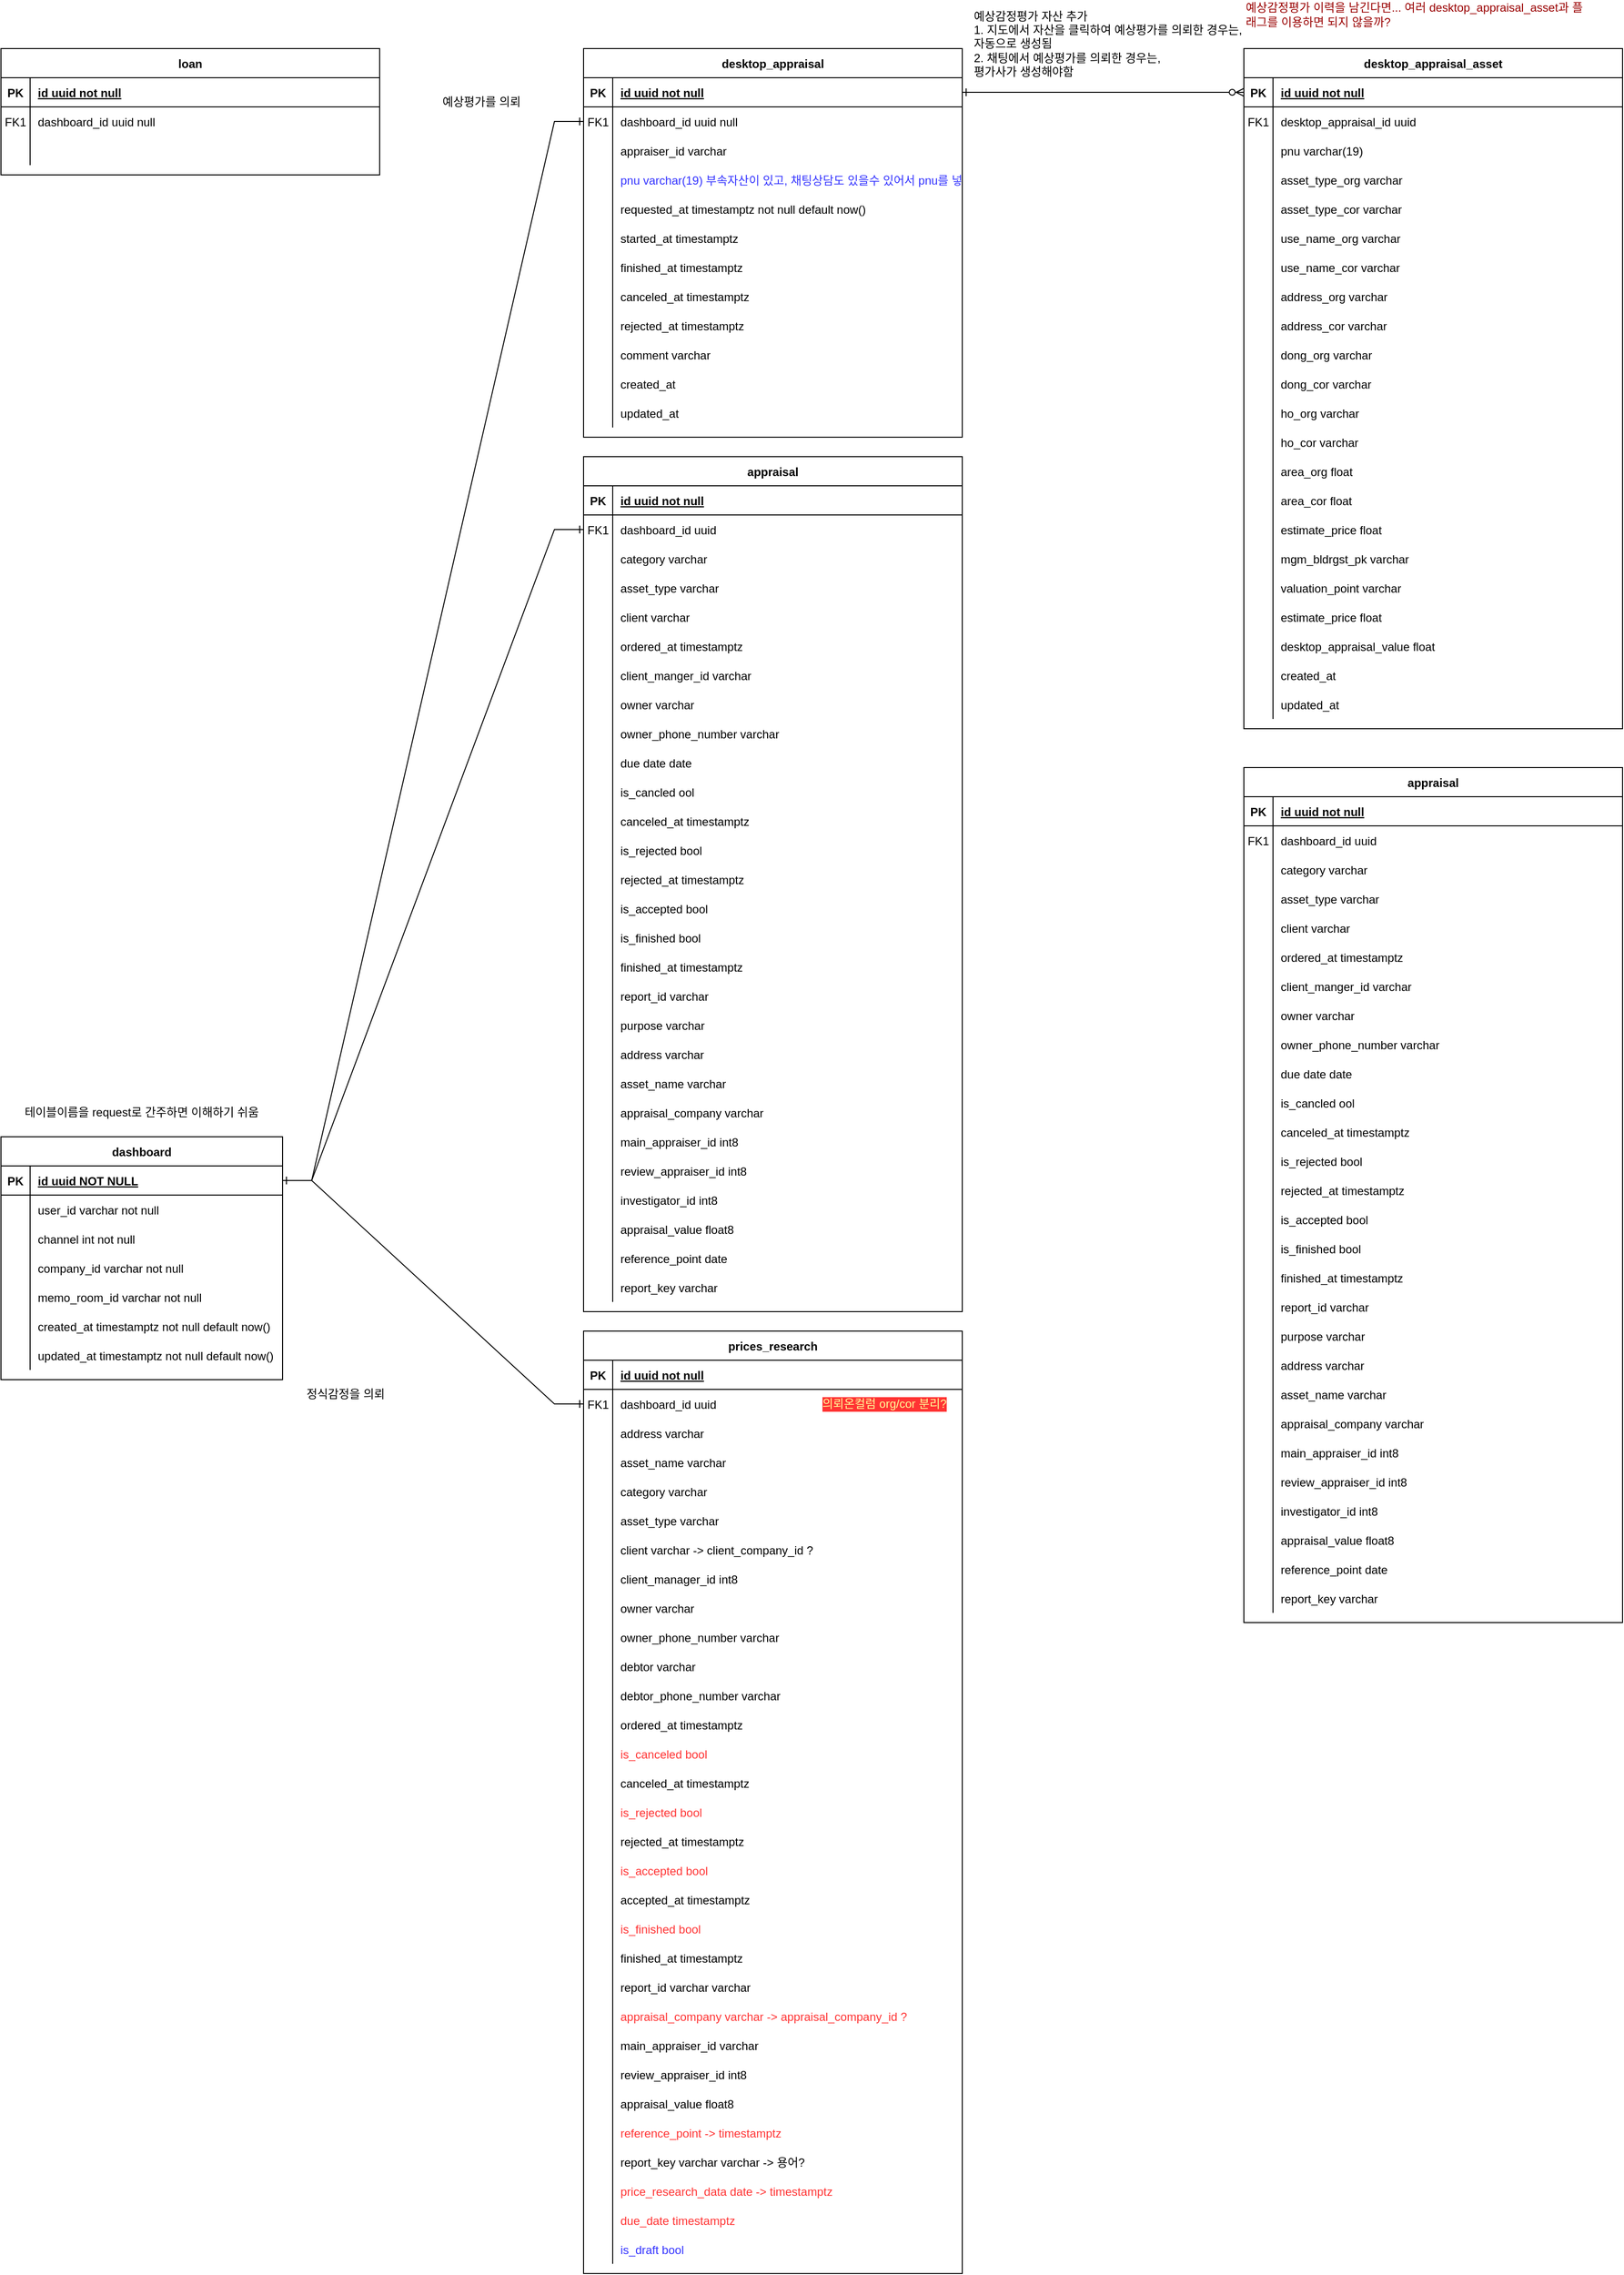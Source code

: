 <mxfile version="20.5.1" type="github">
  <diagram id="R2lEEEUBdFMjLlhIrx00" name="Page-1">
    <mxGraphModel dx="4132" dy="2308" grid="1" gridSize="10" guides="1" tooltips="1" connect="1" arrows="1" fold="1" page="1" pageScale="1" pageWidth="850" pageHeight="1100" math="0" shadow="0" extFonts="Permanent Marker^https://fonts.googleapis.com/css?family=Permanent+Marker">
      <root>
        <mxCell id="0" />
        <mxCell id="1" parent="0" />
        <mxCell id="C-vyLk0tnHw3VtMMgP7b-1" value="" style="edgeStyle=entityRelationEdgeStyle;endArrow=ERone;startArrow=ERone;endFill=0;startFill=0;rounded=0;" parent="1" source="C-vyLk0tnHw3VtMMgP7b-24" target="C-vyLk0tnHw3VtMMgP7b-6" edge="1">
          <mxGeometry width="100" height="100" relative="1" as="geometry">
            <mxPoint x="340" y="720" as="sourcePoint" />
            <mxPoint x="440" y="620" as="targetPoint" />
          </mxGeometry>
        </mxCell>
        <mxCell id="C-vyLk0tnHw3VtMMgP7b-2" value="desktop_appraisal" style="shape=table;startSize=30;container=1;collapsible=1;childLayout=tableLayout;fixedRows=1;rowLines=0;fontStyle=1;align=center;resizeLast=1;" parent="1" vertex="1">
          <mxGeometry x="640" y="120" width="390" height="400" as="geometry" />
        </mxCell>
        <mxCell id="C-vyLk0tnHw3VtMMgP7b-3" value="" style="shape=partialRectangle;collapsible=0;dropTarget=0;pointerEvents=0;fillColor=none;points=[[0,0.5],[1,0.5]];portConstraint=eastwest;top=0;left=0;right=0;bottom=1;" parent="C-vyLk0tnHw3VtMMgP7b-2" vertex="1">
          <mxGeometry y="30" width="390" height="30" as="geometry" />
        </mxCell>
        <mxCell id="C-vyLk0tnHw3VtMMgP7b-4" value="PK" style="shape=partialRectangle;overflow=hidden;connectable=0;fillColor=none;top=0;left=0;bottom=0;right=0;fontStyle=1;" parent="C-vyLk0tnHw3VtMMgP7b-3" vertex="1">
          <mxGeometry width="30" height="30" as="geometry">
            <mxRectangle width="30" height="30" as="alternateBounds" />
          </mxGeometry>
        </mxCell>
        <mxCell id="C-vyLk0tnHw3VtMMgP7b-5" value="id uuid not null" style="shape=partialRectangle;overflow=hidden;connectable=0;fillColor=none;top=0;left=0;bottom=0;right=0;align=left;spacingLeft=6;fontStyle=5;" parent="C-vyLk0tnHw3VtMMgP7b-3" vertex="1">
          <mxGeometry x="30" width="360" height="30" as="geometry">
            <mxRectangle width="360" height="30" as="alternateBounds" />
          </mxGeometry>
        </mxCell>
        <mxCell id="C-vyLk0tnHw3VtMMgP7b-6" value="" style="shape=partialRectangle;collapsible=0;dropTarget=0;pointerEvents=0;fillColor=none;points=[[0,0.5],[1,0.5]];portConstraint=eastwest;top=0;left=0;right=0;bottom=0;" parent="C-vyLk0tnHw3VtMMgP7b-2" vertex="1">
          <mxGeometry y="60" width="390" height="30" as="geometry" />
        </mxCell>
        <mxCell id="C-vyLk0tnHw3VtMMgP7b-7" value="FK1" style="shape=partialRectangle;overflow=hidden;connectable=0;fillColor=none;top=0;left=0;bottom=0;right=0;" parent="C-vyLk0tnHw3VtMMgP7b-6" vertex="1">
          <mxGeometry width="30" height="30" as="geometry">
            <mxRectangle width="30" height="30" as="alternateBounds" />
          </mxGeometry>
        </mxCell>
        <mxCell id="C-vyLk0tnHw3VtMMgP7b-8" value="dashboard_id uuid null" style="shape=partialRectangle;overflow=hidden;connectable=0;fillColor=none;top=0;left=0;bottom=0;right=0;align=left;spacingLeft=6;" parent="C-vyLk0tnHw3VtMMgP7b-6" vertex="1">
          <mxGeometry x="30" width="360" height="30" as="geometry">
            <mxRectangle width="360" height="30" as="alternateBounds" />
          </mxGeometry>
        </mxCell>
        <mxCell id="df92DUPtWFObfpwzdkdk-72" value="" style="shape=partialRectangle;collapsible=0;dropTarget=0;pointerEvents=0;fillColor=none;points=[[0,0.5],[1,0.5]];portConstraint=eastwest;top=0;left=0;right=0;bottom=0;" parent="C-vyLk0tnHw3VtMMgP7b-2" vertex="1">
          <mxGeometry y="90" width="390" height="30" as="geometry" />
        </mxCell>
        <mxCell id="df92DUPtWFObfpwzdkdk-73" value="" style="shape=partialRectangle;overflow=hidden;connectable=0;fillColor=none;top=0;left=0;bottom=0;right=0;" parent="df92DUPtWFObfpwzdkdk-72" vertex="1">
          <mxGeometry width="30" height="30" as="geometry">
            <mxRectangle width="30" height="30" as="alternateBounds" />
          </mxGeometry>
        </mxCell>
        <mxCell id="df92DUPtWFObfpwzdkdk-74" value="appraiser_id varchar" style="shape=partialRectangle;overflow=hidden;connectable=0;fillColor=none;top=0;left=0;bottom=0;right=0;align=left;spacingLeft=6;" parent="df92DUPtWFObfpwzdkdk-72" vertex="1">
          <mxGeometry x="30" width="360" height="30" as="geometry">
            <mxRectangle width="360" height="30" as="alternateBounds" />
          </mxGeometry>
        </mxCell>
        <mxCell id="df92DUPtWFObfpwzdkdk-273" value="" style="shape=partialRectangle;collapsible=0;dropTarget=0;pointerEvents=0;fillColor=none;points=[[0,0.5],[1,0.5]];portConstraint=eastwest;top=0;left=0;right=0;bottom=0;" parent="C-vyLk0tnHw3VtMMgP7b-2" vertex="1">
          <mxGeometry y="120" width="390" height="30" as="geometry" />
        </mxCell>
        <mxCell id="df92DUPtWFObfpwzdkdk-274" value="" style="shape=partialRectangle;overflow=hidden;connectable=0;fillColor=none;top=0;left=0;bottom=0;right=0;" parent="df92DUPtWFObfpwzdkdk-273" vertex="1">
          <mxGeometry width="30" height="30" as="geometry">
            <mxRectangle width="30" height="30" as="alternateBounds" />
          </mxGeometry>
        </mxCell>
        <mxCell id="df92DUPtWFObfpwzdkdk-275" value="pnu varchar(19) 부속자산이 있고, 채팅상담도 있을수 있어서 pnu를 넣어야할까?" style="shape=partialRectangle;overflow=hidden;connectable=0;fillColor=none;top=0;left=0;bottom=0;right=0;align=left;spacingLeft=6;fontColor=#3333FF;" parent="df92DUPtWFObfpwzdkdk-273" vertex="1">
          <mxGeometry x="30" width="360" height="30" as="geometry">
            <mxRectangle width="360" height="30" as="alternateBounds" />
          </mxGeometry>
        </mxCell>
        <mxCell id="df92DUPtWFObfpwzdkdk-75" value="" style="shape=partialRectangle;collapsible=0;dropTarget=0;pointerEvents=0;fillColor=none;points=[[0,0.5],[1,0.5]];portConstraint=eastwest;top=0;left=0;right=0;bottom=0;" parent="C-vyLk0tnHw3VtMMgP7b-2" vertex="1">
          <mxGeometry y="150" width="390" height="30" as="geometry" />
        </mxCell>
        <mxCell id="df92DUPtWFObfpwzdkdk-76" value="" style="shape=partialRectangle;overflow=hidden;connectable=0;fillColor=none;top=0;left=0;bottom=0;right=0;" parent="df92DUPtWFObfpwzdkdk-75" vertex="1">
          <mxGeometry width="30" height="30" as="geometry">
            <mxRectangle width="30" height="30" as="alternateBounds" />
          </mxGeometry>
        </mxCell>
        <mxCell id="df92DUPtWFObfpwzdkdk-77" value="requested_at timestamptz not null default now()" style="shape=partialRectangle;overflow=hidden;connectable=0;fillColor=none;top=0;left=0;bottom=0;right=0;align=left;spacingLeft=6;" parent="df92DUPtWFObfpwzdkdk-75" vertex="1">
          <mxGeometry x="30" width="360" height="30" as="geometry">
            <mxRectangle width="360" height="30" as="alternateBounds" />
          </mxGeometry>
        </mxCell>
        <mxCell id="df92DUPtWFObfpwzdkdk-118" value="" style="shape=partialRectangle;collapsible=0;dropTarget=0;pointerEvents=0;fillColor=none;points=[[0,0.5],[1,0.5]];portConstraint=eastwest;top=0;left=0;right=0;bottom=0;" parent="C-vyLk0tnHw3VtMMgP7b-2" vertex="1">
          <mxGeometry y="180" width="390" height="30" as="geometry" />
        </mxCell>
        <mxCell id="df92DUPtWFObfpwzdkdk-119" value="" style="shape=partialRectangle;overflow=hidden;connectable=0;fillColor=none;top=0;left=0;bottom=0;right=0;" parent="df92DUPtWFObfpwzdkdk-118" vertex="1">
          <mxGeometry width="30" height="30" as="geometry">
            <mxRectangle width="30" height="30" as="alternateBounds" />
          </mxGeometry>
        </mxCell>
        <mxCell id="df92DUPtWFObfpwzdkdk-120" value="started_at timestamptz" style="shape=partialRectangle;overflow=hidden;connectable=0;fillColor=none;top=0;left=0;bottom=0;right=0;align=left;spacingLeft=6;" parent="df92DUPtWFObfpwzdkdk-118" vertex="1">
          <mxGeometry x="30" width="360" height="30" as="geometry">
            <mxRectangle width="360" height="30" as="alternateBounds" />
          </mxGeometry>
        </mxCell>
        <mxCell id="df92DUPtWFObfpwzdkdk-121" value="" style="shape=partialRectangle;collapsible=0;dropTarget=0;pointerEvents=0;fillColor=none;points=[[0,0.5],[1,0.5]];portConstraint=eastwest;top=0;left=0;right=0;bottom=0;" parent="C-vyLk0tnHw3VtMMgP7b-2" vertex="1">
          <mxGeometry y="210" width="390" height="30" as="geometry" />
        </mxCell>
        <mxCell id="df92DUPtWFObfpwzdkdk-122" value="" style="shape=partialRectangle;overflow=hidden;connectable=0;fillColor=none;top=0;left=0;bottom=0;right=0;" parent="df92DUPtWFObfpwzdkdk-121" vertex="1">
          <mxGeometry width="30" height="30" as="geometry">
            <mxRectangle width="30" height="30" as="alternateBounds" />
          </mxGeometry>
        </mxCell>
        <mxCell id="df92DUPtWFObfpwzdkdk-123" value="finished_at timestamptz" style="shape=partialRectangle;overflow=hidden;connectable=0;fillColor=none;top=0;left=0;bottom=0;right=0;align=left;spacingLeft=6;" parent="df92DUPtWFObfpwzdkdk-121" vertex="1">
          <mxGeometry x="30" width="360" height="30" as="geometry">
            <mxRectangle width="360" height="30" as="alternateBounds" />
          </mxGeometry>
        </mxCell>
        <mxCell id="df92DUPtWFObfpwzdkdk-124" value="" style="shape=partialRectangle;collapsible=0;dropTarget=0;pointerEvents=0;fillColor=none;points=[[0,0.5],[1,0.5]];portConstraint=eastwest;top=0;left=0;right=0;bottom=0;" parent="C-vyLk0tnHw3VtMMgP7b-2" vertex="1">
          <mxGeometry y="240" width="390" height="30" as="geometry" />
        </mxCell>
        <mxCell id="df92DUPtWFObfpwzdkdk-125" value="" style="shape=partialRectangle;overflow=hidden;connectable=0;fillColor=none;top=0;left=0;bottom=0;right=0;" parent="df92DUPtWFObfpwzdkdk-124" vertex="1">
          <mxGeometry width="30" height="30" as="geometry">
            <mxRectangle width="30" height="30" as="alternateBounds" />
          </mxGeometry>
        </mxCell>
        <mxCell id="df92DUPtWFObfpwzdkdk-126" value="canceled_at timestamptz" style="shape=partialRectangle;overflow=hidden;connectable=0;fillColor=none;top=0;left=0;bottom=0;right=0;align=left;spacingLeft=6;" parent="df92DUPtWFObfpwzdkdk-124" vertex="1">
          <mxGeometry x="30" width="360" height="30" as="geometry">
            <mxRectangle width="360" height="30" as="alternateBounds" />
          </mxGeometry>
        </mxCell>
        <mxCell id="df92DUPtWFObfpwzdkdk-127" value="" style="shape=partialRectangle;collapsible=0;dropTarget=0;pointerEvents=0;fillColor=none;points=[[0,0.5],[1,0.5]];portConstraint=eastwest;top=0;left=0;right=0;bottom=0;" parent="C-vyLk0tnHw3VtMMgP7b-2" vertex="1">
          <mxGeometry y="270" width="390" height="30" as="geometry" />
        </mxCell>
        <mxCell id="df92DUPtWFObfpwzdkdk-128" value="" style="shape=partialRectangle;overflow=hidden;connectable=0;fillColor=none;top=0;left=0;bottom=0;right=0;" parent="df92DUPtWFObfpwzdkdk-127" vertex="1">
          <mxGeometry width="30" height="30" as="geometry">
            <mxRectangle width="30" height="30" as="alternateBounds" />
          </mxGeometry>
        </mxCell>
        <mxCell id="df92DUPtWFObfpwzdkdk-129" value="rejected_at timestamptz" style="shape=partialRectangle;overflow=hidden;connectable=0;fillColor=none;top=0;left=0;bottom=0;right=0;align=left;spacingLeft=6;" parent="df92DUPtWFObfpwzdkdk-127" vertex="1">
          <mxGeometry x="30" width="360" height="30" as="geometry">
            <mxRectangle width="360" height="30" as="alternateBounds" />
          </mxGeometry>
        </mxCell>
        <mxCell id="df92DUPtWFObfpwzdkdk-270" value="" style="shape=partialRectangle;collapsible=0;dropTarget=0;pointerEvents=0;fillColor=none;points=[[0,0.5],[1,0.5]];portConstraint=eastwest;top=0;left=0;right=0;bottom=0;" parent="C-vyLk0tnHw3VtMMgP7b-2" vertex="1">
          <mxGeometry y="300" width="390" height="30" as="geometry" />
        </mxCell>
        <mxCell id="df92DUPtWFObfpwzdkdk-271" value="" style="shape=partialRectangle;overflow=hidden;connectable=0;fillColor=none;top=0;left=0;bottom=0;right=0;" parent="df92DUPtWFObfpwzdkdk-270" vertex="1">
          <mxGeometry width="30" height="30" as="geometry">
            <mxRectangle width="30" height="30" as="alternateBounds" />
          </mxGeometry>
        </mxCell>
        <mxCell id="df92DUPtWFObfpwzdkdk-272" value="comment varchar" style="shape=partialRectangle;overflow=hidden;connectable=0;fillColor=none;top=0;left=0;bottom=0;right=0;align=left;spacingLeft=6;" parent="df92DUPtWFObfpwzdkdk-270" vertex="1">
          <mxGeometry x="30" width="360" height="30" as="geometry">
            <mxRectangle width="360" height="30" as="alternateBounds" />
          </mxGeometry>
        </mxCell>
        <mxCell id="1kGOaSGAjmDiaFszpReE-1" value="" style="shape=partialRectangle;collapsible=0;dropTarget=0;pointerEvents=0;fillColor=none;points=[[0,0.5],[1,0.5]];portConstraint=eastwest;top=0;left=0;right=0;bottom=0;" parent="C-vyLk0tnHw3VtMMgP7b-2" vertex="1">
          <mxGeometry y="330" width="390" height="30" as="geometry" />
        </mxCell>
        <mxCell id="1kGOaSGAjmDiaFszpReE-2" value="" style="shape=partialRectangle;overflow=hidden;connectable=0;fillColor=none;top=0;left=0;bottom=0;right=0;" parent="1kGOaSGAjmDiaFszpReE-1" vertex="1">
          <mxGeometry width="30" height="30" as="geometry">
            <mxRectangle width="30" height="30" as="alternateBounds" />
          </mxGeometry>
        </mxCell>
        <mxCell id="1kGOaSGAjmDiaFszpReE-3" value="created_at" style="shape=partialRectangle;overflow=hidden;connectable=0;fillColor=none;top=0;left=0;bottom=0;right=0;align=left;spacingLeft=6;" parent="1kGOaSGAjmDiaFszpReE-1" vertex="1">
          <mxGeometry x="30" width="360" height="30" as="geometry">
            <mxRectangle width="360" height="30" as="alternateBounds" />
          </mxGeometry>
        </mxCell>
        <mxCell id="1kGOaSGAjmDiaFszpReE-4" value="" style="shape=partialRectangle;collapsible=0;dropTarget=0;pointerEvents=0;fillColor=none;points=[[0,0.5],[1,0.5]];portConstraint=eastwest;top=0;left=0;right=0;bottom=0;" parent="C-vyLk0tnHw3VtMMgP7b-2" vertex="1">
          <mxGeometry y="360" width="390" height="30" as="geometry" />
        </mxCell>
        <mxCell id="1kGOaSGAjmDiaFszpReE-5" value="" style="shape=partialRectangle;overflow=hidden;connectable=0;fillColor=none;top=0;left=0;bottom=0;right=0;" parent="1kGOaSGAjmDiaFszpReE-4" vertex="1">
          <mxGeometry width="30" height="30" as="geometry">
            <mxRectangle width="30" height="30" as="alternateBounds" />
          </mxGeometry>
        </mxCell>
        <mxCell id="1kGOaSGAjmDiaFszpReE-6" value="updated_at" style="shape=partialRectangle;overflow=hidden;connectable=0;fillColor=none;top=0;left=0;bottom=0;right=0;align=left;spacingLeft=6;" parent="1kGOaSGAjmDiaFszpReE-4" vertex="1">
          <mxGeometry x="30" width="360" height="30" as="geometry">
            <mxRectangle width="360" height="30" as="alternateBounds" />
          </mxGeometry>
        </mxCell>
        <mxCell id="C-vyLk0tnHw3VtMMgP7b-23" value="dashboard" style="shape=table;startSize=30;container=1;collapsible=1;childLayout=tableLayout;fixedRows=1;rowLines=0;fontStyle=1;align=center;resizeLast=1;" parent="1" vertex="1">
          <mxGeometry x="40" y="1240" width="290" height="250" as="geometry" />
        </mxCell>
        <mxCell id="C-vyLk0tnHw3VtMMgP7b-24" value="" style="shape=partialRectangle;collapsible=0;dropTarget=0;pointerEvents=0;fillColor=none;points=[[0,0.5],[1,0.5]];portConstraint=eastwest;top=0;left=0;right=0;bottom=1;" parent="C-vyLk0tnHw3VtMMgP7b-23" vertex="1">
          <mxGeometry y="30" width="290" height="30" as="geometry" />
        </mxCell>
        <mxCell id="C-vyLk0tnHw3VtMMgP7b-25" value="PK" style="shape=partialRectangle;overflow=hidden;connectable=0;fillColor=none;top=0;left=0;bottom=0;right=0;fontStyle=1;" parent="C-vyLk0tnHw3VtMMgP7b-24" vertex="1">
          <mxGeometry width="30" height="30" as="geometry">
            <mxRectangle width="30" height="30" as="alternateBounds" />
          </mxGeometry>
        </mxCell>
        <mxCell id="C-vyLk0tnHw3VtMMgP7b-26" value="id uuid NOT NULL " style="shape=partialRectangle;overflow=hidden;connectable=0;fillColor=none;top=0;left=0;bottom=0;right=0;align=left;spacingLeft=6;fontStyle=5;" parent="C-vyLk0tnHw3VtMMgP7b-24" vertex="1">
          <mxGeometry x="30" width="260" height="30" as="geometry">
            <mxRectangle width="260" height="30" as="alternateBounds" />
          </mxGeometry>
        </mxCell>
        <mxCell id="df92DUPtWFObfpwzdkdk-95" value="" style="shape=partialRectangle;collapsible=0;dropTarget=0;pointerEvents=0;fillColor=none;points=[[0,0.5],[1,0.5]];portConstraint=eastwest;top=0;left=0;right=0;bottom=0;" parent="C-vyLk0tnHw3VtMMgP7b-23" vertex="1">
          <mxGeometry y="60" width="290" height="30" as="geometry" />
        </mxCell>
        <mxCell id="df92DUPtWFObfpwzdkdk-96" value="" style="shape=partialRectangle;overflow=hidden;connectable=0;fillColor=none;top=0;left=0;bottom=0;right=0;" parent="df92DUPtWFObfpwzdkdk-95" vertex="1">
          <mxGeometry width="30" height="30" as="geometry">
            <mxRectangle width="30" height="30" as="alternateBounds" />
          </mxGeometry>
        </mxCell>
        <mxCell id="df92DUPtWFObfpwzdkdk-97" value="user_id varchar not null" style="shape=partialRectangle;overflow=hidden;connectable=0;fillColor=none;top=0;left=0;bottom=0;right=0;align=left;spacingLeft=6;" parent="df92DUPtWFObfpwzdkdk-95" vertex="1">
          <mxGeometry x="30" width="260" height="30" as="geometry">
            <mxRectangle width="260" height="30" as="alternateBounds" />
          </mxGeometry>
        </mxCell>
        <mxCell id="df92DUPtWFObfpwzdkdk-69" value="" style="shape=partialRectangle;collapsible=0;dropTarget=0;pointerEvents=0;fillColor=none;points=[[0,0.5],[1,0.5]];portConstraint=eastwest;top=0;left=0;right=0;bottom=0;" parent="C-vyLk0tnHw3VtMMgP7b-23" vertex="1">
          <mxGeometry y="90" width="290" height="30" as="geometry" />
        </mxCell>
        <mxCell id="df92DUPtWFObfpwzdkdk-70" value="" style="shape=partialRectangle;overflow=hidden;connectable=0;fillColor=none;top=0;left=0;bottom=0;right=0;" parent="df92DUPtWFObfpwzdkdk-69" vertex="1">
          <mxGeometry width="30" height="30" as="geometry">
            <mxRectangle width="30" height="30" as="alternateBounds" />
          </mxGeometry>
        </mxCell>
        <mxCell id="df92DUPtWFObfpwzdkdk-71" value="channel int not null" style="shape=partialRectangle;overflow=hidden;connectable=0;fillColor=none;top=0;left=0;bottom=0;right=0;align=left;spacingLeft=6;" parent="df92DUPtWFObfpwzdkdk-69" vertex="1">
          <mxGeometry x="30" width="260" height="30" as="geometry">
            <mxRectangle width="260" height="30" as="alternateBounds" />
          </mxGeometry>
        </mxCell>
        <mxCell id="df92DUPtWFObfpwzdkdk-98" value="" style="shape=partialRectangle;collapsible=0;dropTarget=0;pointerEvents=0;fillColor=none;points=[[0,0.5],[1,0.5]];portConstraint=eastwest;top=0;left=0;right=0;bottom=0;" parent="C-vyLk0tnHw3VtMMgP7b-23" vertex="1">
          <mxGeometry y="120" width="290" height="30" as="geometry" />
        </mxCell>
        <mxCell id="df92DUPtWFObfpwzdkdk-99" value="" style="shape=partialRectangle;overflow=hidden;connectable=0;fillColor=none;top=0;left=0;bottom=0;right=0;" parent="df92DUPtWFObfpwzdkdk-98" vertex="1">
          <mxGeometry width="30" height="30" as="geometry">
            <mxRectangle width="30" height="30" as="alternateBounds" />
          </mxGeometry>
        </mxCell>
        <mxCell id="df92DUPtWFObfpwzdkdk-100" value="company_id varchar not null" style="shape=partialRectangle;overflow=hidden;connectable=0;fillColor=none;top=0;left=0;bottom=0;right=0;align=left;spacingLeft=6;" parent="df92DUPtWFObfpwzdkdk-98" vertex="1">
          <mxGeometry x="30" width="260" height="30" as="geometry">
            <mxRectangle width="260" height="30" as="alternateBounds" />
          </mxGeometry>
        </mxCell>
        <mxCell id="C-vyLk0tnHw3VtMMgP7b-27" value="" style="shape=partialRectangle;collapsible=0;dropTarget=0;pointerEvents=0;fillColor=none;points=[[0,0.5],[1,0.5]];portConstraint=eastwest;top=0;left=0;right=0;bottom=0;" parent="C-vyLk0tnHw3VtMMgP7b-23" vertex="1">
          <mxGeometry y="150" width="290" height="30" as="geometry" />
        </mxCell>
        <mxCell id="C-vyLk0tnHw3VtMMgP7b-28" value="" style="shape=partialRectangle;overflow=hidden;connectable=0;fillColor=none;top=0;left=0;bottom=0;right=0;" parent="C-vyLk0tnHw3VtMMgP7b-27" vertex="1">
          <mxGeometry width="30" height="30" as="geometry">
            <mxRectangle width="30" height="30" as="alternateBounds" />
          </mxGeometry>
        </mxCell>
        <mxCell id="C-vyLk0tnHw3VtMMgP7b-29" value="memo_room_id varchar not null" style="shape=partialRectangle;overflow=hidden;connectable=0;fillColor=none;top=0;left=0;bottom=0;right=0;align=left;spacingLeft=6;" parent="C-vyLk0tnHw3VtMMgP7b-27" vertex="1">
          <mxGeometry x="30" width="260" height="30" as="geometry">
            <mxRectangle width="260" height="30" as="alternateBounds" />
          </mxGeometry>
        </mxCell>
        <mxCell id="df92DUPtWFObfpwzdkdk-33" value="" style="shape=partialRectangle;collapsible=0;dropTarget=0;pointerEvents=0;fillColor=none;points=[[0,0.5],[1,0.5]];portConstraint=eastwest;top=0;left=0;right=0;bottom=0;" parent="C-vyLk0tnHw3VtMMgP7b-23" vertex="1">
          <mxGeometry y="180" width="290" height="30" as="geometry" />
        </mxCell>
        <mxCell id="df92DUPtWFObfpwzdkdk-34" value="" style="shape=partialRectangle;overflow=hidden;connectable=0;fillColor=none;top=0;left=0;bottom=0;right=0;" parent="df92DUPtWFObfpwzdkdk-33" vertex="1">
          <mxGeometry width="30" height="30" as="geometry">
            <mxRectangle width="30" height="30" as="alternateBounds" />
          </mxGeometry>
        </mxCell>
        <mxCell id="df92DUPtWFObfpwzdkdk-35" value="created_at timestamptz not null default now()" style="shape=partialRectangle;overflow=hidden;connectable=0;fillColor=none;top=0;left=0;bottom=0;right=0;align=left;spacingLeft=6;" parent="df92DUPtWFObfpwzdkdk-33" vertex="1">
          <mxGeometry x="30" width="260" height="30" as="geometry">
            <mxRectangle width="260" height="30" as="alternateBounds" />
          </mxGeometry>
        </mxCell>
        <mxCell id="df92DUPtWFObfpwzdkdk-66" value="" style="shape=partialRectangle;collapsible=0;dropTarget=0;pointerEvents=0;fillColor=none;points=[[0,0.5],[1,0.5]];portConstraint=eastwest;top=0;left=0;right=0;bottom=0;" parent="C-vyLk0tnHw3VtMMgP7b-23" vertex="1">
          <mxGeometry y="210" width="290" height="30" as="geometry" />
        </mxCell>
        <mxCell id="df92DUPtWFObfpwzdkdk-67" value="" style="shape=partialRectangle;overflow=hidden;connectable=0;fillColor=none;top=0;left=0;bottom=0;right=0;" parent="df92DUPtWFObfpwzdkdk-66" vertex="1">
          <mxGeometry width="30" height="30" as="geometry">
            <mxRectangle width="30" height="30" as="alternateBounds" />
          </mxGeometry>
        </mxCell>
        <mxCell id="df92DUPtWFObfpwzdkdk-68" value="updated_at timestamptz not null default now()" style="shape=partialRectangle;overflow=hidden;connectable=0;fillColor=none;top=0;left=0;bottom=0;right=0;align=left;spacingLeft=6;" parent="df92DUPtWFObfpwzdkdk-66" vertex="1">
          <mxGeometry x="30" width="260" height="30" as="geometry">
            <mxRectangle width="260" height="30" as="alternateBounds" />
          </mxGeometry>
        </mxCell>
        <mxCell id="df92DUPtWFObfpwzdkdk-144" value="desktop_appraisal_asset" style="shape=table;startSize=30;container=1;collapsible=1;childLayout=tableLayout;fixedRows=1;rowLines=0;fontStyle=1;align=center;resizeLast=1;" parent="1" vertex="1">
          <mxGeometry x="1320" y="120" width="390" height="700" as="geometry" />
        </mxCell>
        <mxCell id="df92DUPtWFObfpwzdkdk-145" value="" style="shape=partialRectangle;collapsible=0;dropTarget=0;pointerEvents=0;fillColor=none;points=[[0,0.5],[1,0.5]];portConstraint=eastwest;top=0;left=0;right=0;bottom=1;" parent="df92DUPtWFObfpwzdkdk-144" vertex="1">
          <mxGeometry y="30" width="390" height="30" as="geometry" />
        </mxCell>
        <mxCell id="df92DUPtWFObfpwzdkdk-146" value="PK" style="shape=partialRectangle;overflow=hidden;connectable=0;fillColor=none;top=0;left=0;bottom=0;right=0;fontStyle=1;" parent="df92DUPtWFObfpwzdkdk-145" vertex="1">
          <mxGeometry width="30" height="30" as="geometry">
            <mxRectangle width="30" height="30" as="alternateBounds" />
          </mxGeometry>
        </mxCell>
        <mxCell id="df92DUPtWFObfpwzdkdk-147" value="id uuid not null" style="shape=partialRectangle;overflow=hidden;connectable=0;fillColor=none;top=0;left=0;bottom=0;right=0;align=left;spacingLeft=6;fontStyle=5;" parent="df92DUPtWFObfpwzdkdk-145" vertex="1">
          <mxGeometry x="30" width="360" height="30" as="geometry">
            <mxRectangle width="360" height="30" as="alternateBounds" />
          </mxGeometry>
        </mxCell>
        <mxCell id="df92DUPtWFObfpwzdkdk-148" value="" style="shape=partialRectangle;collapsible=0;dropTarget=0;pointerEvents=0;fillColor=none;points=[[0,0.5],[1,0.5]];portConstraint=eastwest;top=0;left=0;right=0;bottom=0;" parent="df92DUPtWFObfpwzdkdk-144" vertex="1">
          <mxGeometry y="60" width="390" height="30" as="geometry" />
        </mxCell>
        <mxCell id="df92DUPtWFObfpwzdkdk-149" value="FK1" style="shape=partialRectangle;overflow=hidden;connectable=0;fillColor=none;top=0;left=0;bottom=0;right=0;" parent="df92DUPtWFObfpwzdkdk-148" vertex="1">
          <mxGeometry width="30" height="30" as="geometry">
            <mxRectangle width="30" height="30" as="alternateBounds" />
          </mxGeometry>
        </mxCell>
        <mxCell id="df92DUPtWFObfpwzdkdk-150" value="desktop_appraisal_id uuid" style="shape=partialRectangle;overflow=hidden;connectable=0;fillColor=none;top=0;left=0;bottom=0;right=0;align=left;spacingLeft=6;" parent="df92DUPtWFObfpwzdkdk-148" vertex="1">
          <mxGeometry x="30" width="360" height="30" as="geometry">
            <mxRectangle width="360" height="30" as="alternateBounds" />
          </mxGeometry>
        </mxCell>
        <mxCell id="df92DUPtWFObfpwzdkdk-276" value="" style="shape=partialRectangle;collapsible=0;dropTarget=0;pointerEvents=0;fillColor=none;points=[[0,0.5],[1,0.5]];portConstraint=eastwest;top=0;left=0;right=0;bottom=0;" parent="df92DUPtWFObfpwzdkdk-144" vertex="1">
          <mxGeometry y="90" width="390" height="30" as="geometry" />
        </mxCell>
        <mxCell id="df92DUPtWFObfpwzdkdk-277" value="" style="shape=partialRectangle;overflow=hidden;connectable=0;fillColor=none;top=0;left=0;bottom=0;right=0;" parent="df92DUPtWFObfpwzdkdk-276" vertex="1">
          <mxGeometry width="30" height="30" as="geometry">
            <mxRectangle width="30" height="30" as="alternateBounds" />
          </mxGeometry>
        </mxCell>
        <mxCell id="df92DUPtWFObfpwzdkdk-278" value="pnu varchar(19)" style="shape=partialRectangle;overflow=hidden;connectable=0;fillColor=none;top=0;left=0;bottom=0;right=0;align=left;spacingLeft=6;" parent="df92DUPtWFObfpwzdkdk-276" vertex="1">
          <mxGeometry x="30" width="360" height="30" as="geometry">
            <mxRectangle width="360" height="30" as="alternateBounds" />
          </mxGeometry>
        </mxCell>
        <mxCell id="df92DUPtWFObfpwzdkdk-151" value="" style="shape=partialRectangle;collapsible=0;dropTarget=0;pointerEvents=0;fillColor=none;points=[[0,0.5],[1,0.5]];portConstraint=eastwest;top=0;left=0;right=0;bottom=0;" parent="df92DUPtWFObfpwzdkdk-144" vertex="1">
          <mxGeometry y="120" width="390" height="30" as="geometry" />
        </mxCell>
        <mxCell id="df92DUPtWFObfpwzdkdk-152" value="" style="shape=partialRectangle;overflow=hidden;connectable=0;fillColor=none;top=0;left=0;bottom=0;right=0;" parent="df92DUPtWFObfpwzdkdk-151" vertex="1">
          <mxGeometry width="30" height="30" as="geometry">
            <mxRectangle width="30" height="30" as="alternateBounds" />
          </mxGeometry>
        </mxCell>
        <mxCell id="df92DUPtWFObfpwzdkdk-153" value="asset_type_org varchar" style="shape=partialRectangle;overflow=hidden;connectable=0;fillColor=none;top=0;left=0;bottom=0;right=0;align=left;spacingLeft=6;" parent="df92DUPtWFObfpwzdkdk-151" vertex="1">
          <mxGeometry x="30" width="360" height="30" as="geometry">
            <mxRectangle width="360" height="30" as="alternateBounds" />
          </mxGeometry>
        </mxCell>
        <mxCell id="df92DUPtWFObfpwzdkdk-154" value="" style="shape=partialRectangle;collapsible=0;dropTarget=0;pointerEvents=0;fillColor=none;points=[[0,0.5],[1,0.5]];portConstraint=eastwest;top=0;left=0;right=0;bottom=0;" parent="df92DUPtWFObfpwzdkdk-144" vertex="1">
          <mxGeometry y="150" width="390" height="30" as="geometry" />
        </mxCell>
        <mxCell id="df92DUPtWFObfpwzdkdk-155" value="" style="shape=partialRectangle;overflow=hidden;connectable=0;fillColor=none;top=0;left=0;bottom=0;right=0;" parent="df92DUPtWFObfpwzdkdk-154" vertex="1">
          <mxGeometry width="30" height="30" as="geometry">
            <mxRectangle width="30" height="30" as="alternateBounds" />
          </mxGeometry>
        </mxCell>
        <mxCell id="df92DUPtWFObfpwzdkdk-156" value="asset_type_cor varchar" style="shape=partialRectangle;overflow=hidden;connectable=0;fillColor=none;top=0;left=0;bottom=0;right=0;align=left;spacingLeft=6;" parent="df92DUPtWFObfpwzdkdk-154" vertex="1">
          <mxGeometry x="30" width="360" height="30" as="geometry">
            <mxRectangle width="360" height="30" as="alternateBounds" />
          </mxGeometry>
        </mxCell>
        <mxCell id="df92DUPtWFObfpwzdkdk-157" value="" style="shape=partialRectangle;collapsible=0;dropTarget=0;pointerEvents=0;fillColor=none;points=[[0,0.5],[1,0.5]];portConstraint=eastwest;top=0;left=0;right=0;bottom=0;" parent="df92DUPtWFObfpwzdkdk-144" vertex="1">
          <mxGeometry y="180" width="390" height="30" as="geometry" />
        </mxCell>
        <mxCell id="df92DUPtWFObfpwzdkdk-158" value="" style="shape=partialRectangle;overflow=hidden;connectable=0;fillColor=none;top=0;left=0;bottom=0;right=0;" parent="df92DUPtWFObfpwzdkdk-157" vertex="1">
          <mxGeometry width="30" height="30" as="geometry">
            <mxRectangle width="30" height="30" as="alternateBounds" />
          </mxGeometry>
        </mxCell>
        <mxCell id="df92DUPtWFObfpwzdkdk-159" value="use_name_org varchar" style="shape=partialRectangle;overflow=hidden;connectable=0;fillColor=none;top=0;left=0;bottom=0;right=0;align=left;spacingLeft=6;" parent="df92DUPtWFObfpwzdkdk-157" vertex="1">
          <mxGeometry x="30" width="360" height="30" as="geometry">
            <mxRectangle width="360" height="30" as="alternateBounds" />
          </mxGeometry>
        </mxCell>
        <mxCell id="df92DUPtWFObfpwzdkdk-160" value="" style="shape=partialRectangle;collapsible=0;dropTarget=0;pointerEvents=0;fillColor=none;points=[[0,0.5],[1,0.5]];portConstraint=eastwest;top=0;left=0;right=0;bottom=0;" parent="df92DUPtWFObfpwzdkdk-144" vertex="1">
          <mxGeometry y="210" width="390" height="30" as="geometry" />
        </mxCell>
        <mxCell id="df92DUPtWFObfpwzdkdk-161" value="" style="shape=partialRectangle;overflow=hidden;connectable=0;fillColor=none;top=0;left=0;bottom=0;right=0;" parent="df92DUPtWFObfpwzdkdk-160" vertex="1">
          <mxGeometry width="30" height="30" as="geometry">
            <mxRectangle width="30" height="30" as="alternateBounds" />
          </mxGeometry>
        </mxCell>
        <mxCell id="df92DUPtWFObfpwzdkdk-162" value="use_name_cor varchar" style="shape=partialRectangle;overflow=hidden;connectable=0;fillColor=none;top=0;left=0;bottom=0;right=0;align=left;spacingLeft=6;" parent="df92DUPtWFObfpwzdkdk-160" vertex="1">
          <mxGeometry x="30" width="360" height="30" as="geometry">
            <mxRectangle width="360" height="30" as="alternateBounds" />
          </mxGeometry>
        </mxCell>
        <mxCell id="df92DUPtWFObfpwzdkdk-163" value="" style="shape=partialRectangle;collapsible=0;dropTarget=0;pointerEvents=0;fillColor=none;points=[[0,0.5],[1,0.5]];portConstraint=eastwest;top=0;left=0;right=0;bottom=0;" parent="df92DUPtWFObfpwzdkdk-144" vertex="1">
          <mxGeometry y="240" width="390" height="30" as="geometry" />
        </mxCell>
        <mxCell id="df92DUPtWFObfpwzdkdk-164" value="" style="shape=partialRectangle;overflow=hidden;connectable=0;fillColor=none;top=0;left=0;bottom=0;right=0;" parent="df92DUPtWFObfpwzdkdk-163" vertex="1">
          <mxGeometry width="30" height="30" as="geometry">
            <mxRectangle width="30" height="30" as="alternateBounds" />
          </mxGeometry>
        </mxCell>
        <mxCell id="df92DUPtWFObfpwzdkdk-165" value="address_org varchar" style="shape=partialRectangle;overflow=hidden;connectable=0;fillColor=none;top=0;left=0;bottom=0;right=0;align=left;spacingLeft=6;" parent="df92DUPtWFObfpwzdkdk-163" vertex="1">
          <mxGeometry x="30" width="360" height="30" as="geometry">
            <mxRectangle width="360" height="30" as="alternateBounds" />
          </mxGeometry>
        </mxCell>
        <mxCell id="df92DUPtWFObfpwzdkdk-166" value="" style="shape=partialRectangle;collapsible=0;dropTarget=0;pointerEvents=0;fillColor=none;points=[[0,0.5],[1,0.5]];portConstraint=eastwest;top=0;left=0;right=0;bottom=0;" parent="df92DUPtWFObfpwzdkdk-144" vertex="1">
          <mxGeometry y="270" width="390" height="30" as="geometry" />
        </mxCell>
        <mxCell id="df92DUPtWFObfpwzdkdk-167" value="" style="shape=partialRectangle;overflow=hidden;connectable=0;fillColor=none;top=0;left=0;bottom=0;right=0;" parent="df92DUPtWFObfpwzdkdk-166" vertex="1">
          <mxGeometry width="30" height="30" as="geometry">
            <mxRectangle width="30" height="30" as="alternateBounds" />
          </mxGeometry>
        </mxCell>
        <mxCell id="df92DUPtWFObfpwzdkdk-168" value="address_cor varchar" style="shape=partialRectangle;overflow=hidden;connectable=0;fillColor=none;top=0;left=0;bottom=0;right=0;align=left;spacingLeft=6;" parent="df92DUPtWFObfpwzdkdk-166" vertex="1">
          <mxGeometry x="30" width="360" height="30" as="geometry">
            <mxRectangle width="360" height="30" as="alternateBounds" />
          </mxGeometry>
        </mxCell>
        <mxCell id="df92DUPtWFObfpwzdkdk-236" value="" style="shape=partialRectangle;collapsible=0;dropTarget=0;pointerEvents=0;fillColor=none;points=[[0,0.5],[1,0.5]];portConstraint=eastwest;top=0;left=0;right=0;bottom=0;" parent="df92DUPtWFObfpwzdkdk-144" vertex="1">
          <mxGeometry y="300" width="390" height="30" as="geometry" />
        </mxCell>
        <mxCell id="df92DUPtWFObfpwzdkdk-237" value="" style="shape=partialRectangle;overflow=hidden;connectable=0;fillColor=none;top=0;left=0;bottom=0;right=0;" parent="df92DUPtWFObfpwzdkdk-236" vertex="1">
          <mxGeometry width="30" height="30" as="geometry">
            <mxRectangle width="30" height="30" as="alternateBounds" />
          </mxGeometry>
        </mxCell>
        <mxCell id="df92DUPtWFObfpwzdkdk-238" value="dong_org varchar" style="shape=partialRectangle;overflow=hidden;connectable=0;fillColor=none;top=0;left=0;bottom=0;right=0;align=left;spacingLeft=6;" parent="df92DUPtWFObfpwzdkdk-236" vertex="1">
          <mxGeometry x="30" width="360" height="30" as="geometry">
            <mxRectangle width="360" height="30" as="alternateBounds" />
          </mxGeometry>
        </mxCell>
        <mxCell id="df92DUPtWFObfpwzdkdk-239" value="" style="shape=partialRectangle;collapsible=0;dropTarget=0;pointerEvents=0;fillColor=none;points=[[0,0.5],[1,0.5]];portConstraint=eastwest;top=0;left=0;right=0;bottom=0;" parent="df92DUPtWFObfpwzdkdk-144" vertex="1">
          <mxGeometry y="330" width="390" height="30" as="geometry" />
        </mxCell>
        <mxCell id="df92DUPtWFObfpwzdkdk-240" value="" style="shape=partialRectangle;overflow=hidden;connectable=0;fillColor=none;top=0;left=0;bottom=0;right=0;" parent="df92DUPtWFObfpwzdkdk-239" vertex="1">
          <mxGeometry width="30" height="30" as="geometry">
            <mxRectangle width="30" height="30" as="alternateBounds" />
          </mxGeometry>
        </mxCell>
        <mxCell id="df92DUPtWFObfpwzdkdk-241" value="dong_cor varchar" style="shape=partialRectangle;overflow=hidden;connectable=0;fillColor=none;top=0;left=0;bottom=0;right=0;align=left;spacingLeft=6;" parent="df92DUPtWFObfpwzdkdk-239" vertex="1">
          <mxGeometry x="30" width="360" height="30" as="geometry">
            <mxRectangle width="360" height="30" as="alternateBounds" />
          </mxGeometry>
        </mxCell>
        <mxCell id="df92DUPtWFObfpwzdkdk-242" value="" style="shape=partialRectangle;collapsible=0;dropTarget=0;pointerEvents=0;fillColor=none;points=[[0,0.5],[1,0.5]];portConstraint=eastwest;top=0;left=0;right=0;bottom=0;" parent="df92DUPtWFObfpwzdkdk-144" vertex="1">
          <mxGeometry y="360" width="390" height="30" as="geometry" />
        </mxCell>
        <mxCell id="df92DUPtWFObfpwzdkdk-243" value="" style="shape=partialRectangle;overflow=hidden;connectable=0;fillColor=none;top=0;left=0;bottom=0;right=0;" parent="df92DUPtWFObfpwzdkdk-242" vertex="1">
          <mxGeometry width="30" height="30" as="geometry">
            <mxRectangle width="30" height="30" as="alternateBounds" />
          </mxGeometry>
        </mxCell>
        <mxCell id="df92DUPtWFObfpwzdkdk-244" value="ho_org varchar" style="shape=partialRectangle;overflow=hidden;connectable=0;fillColor=none;top=0;left=0;bottom=0;right=0;align=left;spacingLeft=6;" parent="df92DUPtWFObfpwzdkdk-242" vertex="1">
          <mxGeometry x="30" width="360" height="30" as="geometry">
            <mxRectangle width="360" height="30" as="alternateBounds" />
          </mxGeometry>
        </mxCell>
        <mxCell id="df92DUPtWFObfpwzdkdk-245" value="" style="shape=partialRectangle;collapsible=0;dropTarget=0;pointerEvents=0;fillColor=none;points=[[0,0.5],[1,0.5]];portConstraint=eastwest;top=0;left=0;right=0;bottom=0;" parent="df92DUPtWFObfpwzdkdk-144" vertex="1">
          <mxGeometry y="390" width="390" height="30" as="geometry" />
        </mxCell>
        <mxCell id="df92DUPtWFObfpwzdkdk-246" value="" style="shape=partialRectangle;overflow=hidden;connectable=0;fillColor=none;top=0;left=0;bottom=0;right=0;" parent="df92DUPtWFObfpwzdkdk-245" vertex="1">
          <mxGeometry width="30" height="30" as="geometry">
            <mxRectangle width="30" height="30" as="alternateBounds" />
          </mxGeometry>
        </mxCell>
        <mxCell id="df92DUPtWFObfpwzdkdk-247" value="ho_cor varchar" style="shape=partialRectangle;overflow=hidden;connectable=0;fillColor=none;top=0;left=0;bottom=0;right=0;align=left;spacingLeft=6;" parent="df92DUPtWFObfpwzdkdk-245" vertex="1">
          <mxGeometry x="30" width="360" height="30" as="geometry">
            <mxRectangle width="360" height="30" as="alternateBounds" />
          </mxGeometry>
        </mxCell>
        <mxCell id="df92DUPtWFObfpwzdkdk-248" value="" style="shape=partialRectangle;collapsible=0;dropTarget=0;pointerEvents=0;fillColor=none;points=[[0,0.5],[1,0.5]];portConstraint=eastwest;top=0;left=0;right=0;bottom=0;" parent="df92DUPtWFObfpwzdkdk-144" vertex="1">
          <mxGeometry y="420" width="390" height="30" as="geometry" />
        </mxCell>
        <mxCell id="df92DUPtWFObfpwzdkdk-249" value="" style="shape=partialRectangle;overflow=hidden;connectable=0;fillColor=none;top=0;left=0;bottom=0;right=0;" parent="df92DUPtWFObfpwzdkdk-248" vertex="1">
          <mxGeometry width="30" height="30" as="geometry">
            <mxRectangle width="30" height="30" as="alternateBounds" />
          </mxGeometry>
        </mxCell>
        <mxCell id="df92DUPtWFObfpwzdkdk-250" value="area_org float" style="shape=partialRectangle;overflow=hidden;connectable=0;fillColor=none;top=0;left=0;bottom=0;right=0;align=left;spacingLeft=6;" parent="df92DUPtWFObfpwzdkdk-248" vertex="1">
          <mxGeometry x="30" width="360" height="30" as="geometry">
            <mxRectangle width="360" height="30" as="alternateBounds" />
          </mxGeometry>
        </mxCell>
        <mxCell id="df92DUPtWFObfpwzdkdk-251" value="" style="shape=partialRectangle;collapsible=0;dropTarget=0;pointerEvents=0;fillColor=none;points=[[0,0.5],[1,0.5]];portConstraint=eastwest;top=0;left=0;right=0;bottom=0;" parent="df92DUPtWFObfpwzdkdk-144" vertex="1">
          <mxGeometry y="450" width="390" height="30" as="geometry" />
        </mxCell>
        <mxCell id="df92DUPtWFObfpwzdkdk-252" value="" style="shape=partialRectangle;overflow=hidden;connectable=0;fillColor=none;top=0;left=0;bottom=0;right=0;" parent="df92DUPtWFObfpwzdkdk-251" vertex="1">
          <mxGeometry width="30" height="30" as="geometry">
            <mxRectangle width="30" height="30" as="alternateBounds" />
          </mxGeometry>
        </mxCell>
        <mxCell id="df92DUPtWFObfpwzdkdk-253" value="area_cor float" style="shape=partialRectangle;overflow=hidden;connectable=0;fillColor=none;top=0;left=0;bottom=0;right=0;align=left;spacingLeft=6;" parent="df92DUPtWFObfpwzdkdk-251" vertex="1">
          <mxGeometry x="30" width="360" height="30" as="geometry">
            <mxRectangle width="360" height="30" as="alternateBounds" />
          </mxGeometry>
        </mxCell>
        <mxCell id="df92DUPtWFObfpwzdkdk-254" value="" style="shape=partialRectangle;collapsible=0;dropTarget=0;pointerEvents=0;fillColor=none;points=[[0,0.5],[1,0.5]];portConstraint=eastwest;top=0;left=0;right=0;bottom=0;" parent="df92DUPtWFObfpwzdkdk-144" vertex="1">
          <mxGeometry y="480" width="390" height="30" as="geometry" />
        </mxCell>
        <mxCell id="df92DUPtWFObfpwzdkdk-255" value="" style="shape=partialRectangle;overflow=hidden;connectable=0;fillColor=none;top=0;left=0;bottom=0;right=0;" parent="df92DUPtWFObfpwzdkdk-254" vertex="1">
          <mxGeometry width="30" height="30" as="geometry">
            <mxRectangle width="30" height="30" as="alternateBounds" />
          </mxGeometry>
        </mxCell>
        <mxCell id="df92DUPtWFObfpwzdkdk-256" value="estimate_price float" style="shape=partialRectangle;overflow=hidden;connectable=0;fillColor=none;top=0;left=0;bottom=0;right=0;align=left;spacingLeft=6;" parent="df92DUPtWFObfpwzdkdk-254" vertex="1">
          <mxGeometry x="30" width="360" height="30" as="geometry">
            <mxRectangle width="360" height="30" as="alternateBounds" />
          </mxGeometry>
        </mxCell>
        <mxCell id="df92DUPtWFObfpwzdkdk-257" value="" style="shape=partialRectangle;collapsible=0;dropTarget=0;pointerEvents=0;fillColor=none;points=[[0,0.5],[1,0.5]];portConstraint=eastwest;top=0;left=0;right=0;bottom=0;" parent="df92DUPtWFObfpwzdkdk-144" vertex="1">
          <mxGeometry y="510" width="390" height="30" as="geometry" />
        </mxCell>
        <mxCell id="df92DUPtWFObfpwzdkdk-258" value="" style="shape=partialRectangle;overflow=hidden;connectable=0;fillColor=none;top=0;left=0;bottom=0;right=0;" parent="df92DUPtWFObfpwzdkdk-257" vertex="1">
          <mxGeometry width="30" height="30" as="geometry">
            <mxRectangle width="30" height="30" as="alternateBounds" />
          </mxGeometry>
        </mxCell>
        <mxCell id="df92DUPtWFObfpwzdkdk-259" value="mgm_bldrgst_pk varchar" style="shape=partialRectangle;overflow=hidden;connectable=0;fillColor=none;top=0;left=0;bottom=0;right=0;align=left;spacingLeft=6;" parent="df92DUPtWFObfpwzdkdk-257" vertex="1">
          <mxGeometry x="30" width="360" height="30" as="geometry">
            <mxRectangle width="360" height="30" as="alternateBounds" />
          </mxGeometry>
        </mxCell>
        <mxCell id="df92DUPtWFObfpwzdkdk-260" value="" style="shape=partialRectangle;collapsible=0;dropTarget=0;pointerEvents=0;fillColor=none;points=[[0,0.5],[1,0.5]];portConstraint=eastwest;top=0;left=0;right=0;bottom=0;" parent="df92DUPtWFObfpwzdkdk-144" vertex="1">
          <mxGeometry y="540" width="390" height="30" as="geometry" />
        </mxCell>
        <mxCell id="df92DUPtWFObfpwzdkdk-261" value="" style="shape=partialRectangle;overflow=hidden;connectable=0;fillColor=none;top=0;left=0;bottom=0;right=0;" parent="df92DUPtWFObfpwzdkdk-260" vertex="1">
          <mxGeometry width="30" height="30" as="geometry">
            <mxRectangle width="30" height="30" as="alternateBounds" />
          </mxGeometry>
        </mxCell>
        <mxCell id="df92DUPtWFObfpwzdkdk-262" value="valuation_point varchar" style="shape=partialRectangle;overflow=hidden;connectable=0;fillColor=none;top=0;left=0;bottom=0;right=0;align=left;spacingLeft=6;" parent="df92DUPtWFObfpwzdkdk-260" vertex="1">
          <mxGeometry x="30" width="360" height="30" as="geometry">
            <mxRectangle width="360" height="30" as="alternateBounds" />
          </mxGeometry>
        </mxCell>
        <mxCell id="df92DUPtWFObfpwzdkdk-263" value="" style="shape=partialRectangle;collapsible=0;dropTarget=0;pointerEvents=0;fillColor=none;points=[[0,0.5],[1,0.5]];portConstraint=eastwest;top=0;left=0;right=0;bottom=0;" parent="df92DUPtWFObfpwzdkdk-144" vertex="1">
          <mxGeometry y="570" width="390" height="30" as="geometry" />
        </mxCell>
        <mxCell id="df92DUPtWFObfpwzdkdk-264" value="" style="shape=partialRectangle;overflow=hidden;connectable=0;fillColor=none;top=0;left=0;bottom=0;right=0;" parent="df92DUPtWFObfpwzdkdk-263" vertex="1">
          <mxGeometry width="30" height="30" as="geometry">
            <mxRectangle width="30" height="30" as="alternateBounds" />
          </mxGeometry>
        </mxCell>
        <mxCell id="df92DUPtWFObfpwzdkdk-265" value="estimate_price float" style="shape=partialRectangle;overflow=hidden;connectable=0;fillColor=none;top=0;left=0;bottom=0;right=0;align=left;spacingLeft=6;" parent="df92DUPtWFObfpwzdkdk-263" vertex="1">
          <mxGeometry x="30" width="360" height="30" as="geometry">
            <mxRectangle width="360" height="30" as="alternateBounds" />
          </mxGeometry>
        </mxCell>
        <mxCell id="df92DUPtWFObfpwzdkdk-267" value="" style="shape=partialRectangle;collapsible=0;dropTarget=0;pointerEvents=0;fillColor=none;points=[[0,0.5],[1,0.5]];portConstraint=eastwest;top=0;left=0;right=0;bottom=0;" parent="df92DUPtWFObfpwzdkdk-144" vertex="1">
          <mxGeometry y="600" width="390" height="30" as="geometry" />
        </mxCell>
        <mxCell id="df92DUPtWFObfpwzdkdk-268" value="" style="shape=partialRectangle;overflow=hidden;connectable=0;fillColor=none;top=0;left=0;bottom=0;right=0;" parent="df92DUPtWFObfpwzdkdk-267" vertex="1">
          <mxGeometry width="30" height="30" as="geometry">
            <mxRectangle width="30" height="30" as="alternateBounds" />
          </mxGeometry>
        </mxCell>
        <mxCell id="df92DUPtWFObfpwzdkdk-269" value="desktop_appraisal_value float" style="shape=partialRectangle;overflow=hidden;connectable=0;fillColor=none;top=0;left=0;bottom=0;right=0;align=left;spacingLeft=6;" parent="df92DUPtWFObfpwzdkdk-267" vertex="1">
          <mxGeometry x="30" width="360" height="30" as="geometry">
            <mxRectangle width="360" height="30" as="alternateBounds" />
          </mxGeometry>
        </mxCell>
        <mxCell id="1kGOaSGAjmDiaFszpReE-13" value="" style="shape=partialRectangle;collapsible=0;dropTarget=0;pointerEvents=0;fillColor=none;points=[[0,0.5],[1,0.5]];portConstraint=eastwest;top=0;left=0;right=0;bottom=0;" parent="df92DUPtWFObfpwzdkdk-144" vertex="1">
          <mxGeometry y="630" width="390" height="30" as="geometry" />
        </mxCell>
        <mxCell id="1kGOaSGAjmDiaFszpReE-14" value="" style="shape=partialRectangle;overflow=hidden;connectable=0;fillColor=none;top=0;left=0;bottom=0;right=0;" parent="1kGOaSGAjmDiaFszpReE-13" vertex="1">
          <mxGeometry width="30" height="30" as="geometry">
            <mxRectangle width="30" height="30" as="alternateBounds" />
          </mxGeometry>
        </mxCell>
        <mxCell id="1kGOaSGAjmDiaFszpReE-15" value="created_at" style="shape=partialRectangle;overflow=hidden;connectable=0;fillColor=none;top=0;left=0;bottom=0;right=0;align=left;spacingLeft=6;" parent="1kGOaSGAjmDiaFszpReE-13" vertex="1">
          <mxGeometry x="30" width="360" height="30" as="geometry">
            <mxRectangle width="360" height="30" as="alternateBounds" />
          </mxGeometry>
        </mxCell>
        <mxCell id="1kGOaSGAjmDiaFszpReE-16" value="" style="shape=partialRectangle;collapsible=0;dropTarget=0;pointerEvents=0;fillColor=none;points=[[0,0.5],[1,0.5]];portConstraint=eastwest;top=0;left=0;right=0;bottom=0;" parent="df92DUPtWFObfpwzdkdk-144" vertex="1">
          <mxGeometry y="660" width="390" height="30" as="geometry" />
        </mxCell>
        <mxCell id="1kGOaSGAjmDiaFszpReE-17" value="" style="shape=partialRectangle;overflow=hidden;connectable=0;fillColor=none;top=0;left=0;bottom=0;right=0;" parent="1kGOaSGAjmDiaFszpReE-16" vertex="1">
          <mxGeometry width="30" height="30" as="geometry">
            <mxRectangle width="30" height="30" as="alternateBounds" />
          </mxGeometry>
        </mxCell>
        <mxCell id="1kGOaSGAjmDiaFszpReE-18" value="updated_at" style="shape=partialRectangle;overflow=hidden;connectable=0;fillColor=none;top=0;left=0;bottom=0;right=0;align=left;spacingLeft=6;" parent="1kGOaSGAjmDiaFszpReE-16" vertex="1">
          <mxGeometry x="30" width="360" height="30" as="geometry">
            <mxRectangle width="360" height="30" as="alternateBounds" />
          </mxGeometry>
        </mxCell>
        <mxCell id="df92DUPtWFObfpwzdkdk-173" value="" style="edgeStyle=entityRelationEdgeStyle;endArrow=ERzeroToMany;startArrow=ERone;endFill=1;startFill=0;entryX=0;entryY=0.5;entryDx=0;entryDy=0;exitX=1;exitY=0.5;exitDx=0;exitDy=0;" parent="1" source="C-vyLk0tnHw3VtMMgP7b-3" target="df92DUPtWFObfpwzdkdk-145" edge="1">
          <mxGeometry width="100" height="100" relative="1" as="geometry">
            <mxPoint x="1000" y="160" as="sourcePoint" />
            <mxPoint x="1200" y="190" as="targetPoint" />
          </mxGeometry>
        </mxCell>
        <mxCell id="df92DUPtWFObfpwzdkdk-179" value="appraisal" style="shape=table;startSize=30;container=1;collapsible=1;childLayout=tableLayout;fixedRows=1;rowLines=0;fontStyle=1;align=center;resizeLast=1;" parent="1" vertex="1">
          <mxGeometry x="640" y="540" width="390" height="880" as="geometry" />
        </mxCell>
        <mxCell id="df92DUPtWFObfpwzdkdk-180" value="" style="shape=partialRectangle;collapsible=0;dropTarget=0;pointerEvents=0;fillColor=none;points=[[0,0.5],[1,0.5]];portConstraint=eastwest;top=0;left=0;right=0;bottom=1;" parent="df92DUPtWFObfpwzdkdk-179" vertex="1">
          <mxGeometry y="30" width="390" height="30" as="geometry" />
        </mxCell>
        <mxCell id="df92DUPtWFObfpwzdkdk-181" value="PK" style="shape=partialRectangle;overflow=hidden;connectable=0;fillColor=none;top=0;left=0;bottom=0;right=0;fontStyle=1;" parent="df92DUPtWFObfpwzdkdk-180" vertex="1">
          <mxGeometry width="30" height="30" as="geometry">
            <mxRectangle width="30" height="30" as="alternateBounds" />
          </mxGeometry>
        </mxCell>
        <mxCell id="df92DUPtWFObfpwzdkdk-182" value="id uuid not null" style="shape=partialRectangle;overflow=hidden;connectable=0;fillColor=none;top=0;left=0;bottom=0;right=0;align=left;spacingLeft=6;fontStyle=5;" parent="df92DUPtWFObfpwzdkdk-180" vertex="1">
          <mxGeometry x="30" width="360" height="30" as="geometry">
            <mxRectangle width="360" height="30" as="alternateBounds" />
          </mxGeometry>
        </mxCell>
        <mxCell id="df92DUPtWFObfpwzdkdk-183" value="" style="shape=partialRectangle;collapsible=0;dropTarget=0;pointerEvents=0;fillColor=none;points=[[0,0.5],[1,0.5]];portConstraint=eastwest;top=0;left=0;right=0;bottom=0;" parent="df92DUPtWFObfpwzdkdk-179" vertex="1">
          <mxGeometry y="60" width="390" height="30" as="geometry" />
        </mxCell>
        <mxCell id="df92DUPtWFObfpwzdkdk-184" value="FK1" style="shape=partialRectangle;overflow=hidden;connectable=0;fillColor=none;top=0;left=0;bottom=0;right=0;" parent="df92DUPtWFObfpwzdkdk-183" vertex="1">
          <mxGeometry width="30" height="30" as="geometry">
            <mxRectangle width="30" height="30" as="alternateBounds" />
          </mxGeometry>
        </mxCell>
        <mxCell id="df92DUPtWFObfpwzdkdk-185" value="dashboard_id uuid" style="shape=partialRectangle;overflow=hidden;connectable=0;fillColor=none;top=0;left=0;bottom=0;right=0;align=left;spacingLeft=6;" parent="df92DUPtWFObfpwzdkdk-183" vertex="1">
          <mxGeometry x="30" width="360" height="30" as="geometry">
            <mxRectangle width="360" height="30" as="alternateBounds" />
          </mxGeometry>
        </mxCell>
        <mxCell id="df92DUPtWFObfpwzdkdk-186" value="" style="shape=partialRectangle;collapsible=0;dropTarget=0;pointerEvents=0;fillColor=none;points=[[0,0.5],[1,0.5]];portConstraint=eastwest;top=0;left=0;right=0;bottom=0;" parent="df92DUPtWFObfpwzdkdk-179" vertex="1">
          <mxGeometry y="90" width="390" height="30" as="geometry" />
        </mxCell>
        <mxCell id="df92DUPtWFObfpwzdkdk-187" value="" style="shape=partialRectangle;overflow=hidden;connectable=0;fillColor=none;top=0;left=0;bottom=0;right=0;" parent="df92DUPtWFObfpwzdkdk-186" vertex="1">
          <mxGeometry width="30" height="30" as="geometry">
            <mxRectangle width="30" height="30" as="alternateBounds" />
          </mxGeometry>
        </mxCell>
        <mxCell id="df92DUPtWFObfpwzdkdk-188" value="category varchar" style="shape=partialRectangle;overflow=hidden;connectable=0;fillColor=none;top=0;left=0;bottom=0;right=0;align=left;spacingLeft=6;" parent="df92DUPtWFObfpwzdkdk-186" vertex="1">
          <mxGeometry x="30" width="360" height="30" as="geometry">
            <mxRectangle width="360" height="30" as="alternateBounds" />
          </mxGeometry>
        </mxCell>
        <mxCell id="df92DUPtWFObfpwzdkdk-189" value="" style="shape=partialRectangle;collapsible=0;dropTarget=0;pointerEvents=0;fillColor=none;points=[[0,0.5],[1,0.5]];portConstraint=eastwest;top=0;left=0;right=0;bottom=0;" parent="df92DUPtWFObfpwzdkdk-179" vertex="1">
          <mxGeometry y="120" width="390" height="30" as="geometry" />
        </mxCell>
        <mxCell id="df92DUPtWFObfpwzdkdk-190" value="" style="shape=partialRectangle;overflow=hidden;connectable=0;fillColor=none;top=0;left=0;bottom=0;right=0;" parent="df92DUPtWFObfpwzdkdk-189" vertex="1">
          <mxGeometry width="30" height="30" as="geometry">
            <mxRectangle width="30" height="30" as="alternateBounds" />
          </mxGeometry>
        </mxCell>
        <mxCell id="df92DUPtWFObfpwzdkdk-191" value="asset_type varchar" style="shape=partialRectangle;overflow=hidden;connectable=0;fillColor=none;top=0;left=0;bottom=0;right=0;align=left;spacingLeft=6;" parent="df92DUPtWFObfpwzdkdk-189" vertex="1">
          <mxGeometry x="30" width="360" height="30" as="geometry">
            <mxRectangle width="360" height="30" as="alternateBounds" />
          </mxGeometry>
        </mxCell>
        <mxCell id="df92DUPtWFObfpwzdkdk-192" value="" style="shape=partialRectangle;collapsible=0;dropTarget=0;pointerEvents=0;fillColor=none;points=[[0,0.5],[1,0.5]];portConstraint=eastwest;top=0;left=0;right=0;bottom=0;" parent="df92DUPtWFObfpwzdkdk-179" vertex="1">
          <mxGeometry y="150" width="390" height="30" as="geometry" />
        </mxCell>
        <mxCell id="df92DUPtWFObfpwzdkdk-193" value="" style="shape=partialRectangle;overflow=hidden;connectable=0;fillColor=none;top=0;left=0;bottom=0;right=0;" parent="df92DUPtWFObfpwzdkdk-192" vertex="1">
          <mxGeometry width="30" height="30" as="geometry">
            <mxRectangle width="30" height="30" as="alternateBounds" />
          </mxGeometry>
        </mxCell>
        <mxCell id="df92DUPtWFObfpwzdkdk-194" value="client varchar" style="shape=partialRectangle;overflow=hidden;connectable=0;fillColor=none;top=0;left=0;bottom=0;right=0;align=left;spacingLeft=6;" parent="df92DUPtWFObfpwzdkdk-192" vertex="1">
          <mxGeometry x="30" width="360" height="30" as="geometry">
            <mxRectangle width="360" height="30" as="alternateBounds" />
          </mxGeometry>
        </mxCell>
        <mxCell id="df92DUPtWFObfpwzdkdk-195" value="" style="shape=partialRectangle;collapsible=0;dropTarget=0;pointerEvents=0;fillColor=none;points=[[0,0.5],[1,0.5]];portConstraint=eastwest;top=0;left=0;right=0;bottom=0;" parent="df92DUPtWFObfpwzdkdk-179" vertex="1">
          <mxGeometry y="180" width="390" height="30" as="geometry" />
        </mxCell>
        <mxCell id="df92DUPtWFObfpwzdkdk-196" value="" style="shape=partialRectangle;overflow=hidden;connectable=0;fillColor=none;top=0;left=0;bottom=0;right=0;" parent="df92DUPtWFObfpwzdkdk-195" vertex="1">
          <mxGeometry width="30" height="30" as="geometry">
            <mxRectangle width="30" height="30" as="alternateBounds" />
          </mxGeometry>
        </mxCell>
        <mxCell id="df92DUPtWFObfpwzdkdk-197" value="ordered_at timestamptz" style="shape=partialRectangle;overflow=hidden;connectable=0;fillColor=none;top=0;left=0;bottom=0;right=0;align=left;spacingLeft=6;" parent="df92DUPtWFObfpwzdkdk-195" vertex="1">
          <mxGeometry x="30" width="360" height="30" as="geometry">
            <mxRectangle width="360" height="30" as="alternateBounds" />
          </mxGeometry>
        </mxCell>
        <mxCell id="df92DUPtWFObfpwzdkdk-198" value="" style="shape=partialRectangle;collapsible=0;dropTarget=0;pointerEvents=0;fillColor=none;points=[[0,0.5],[1,0.5]];portConstraint=eastwest;top=0;left=0;right=0;bottom=0;" parent="df92DUPtWFObfpwzdkdk-179" vertex="1">
          <mxGeometry y="210" width="390" height="30" as="geometry" />
        </mxCell>
        <mxCell id="df92DUPtWFObfpwzdkdk-199" value="" style="shape=partialRectangle;overflow=hidden;connectable=0;fillColor=none;top=0;left=0;bottom=0;right=0;" parent="df92DUPtWFObfpwzdkdk-198" vertex="1">
          <mxGeometry width="30" height="30" as="geometry">
            <mxRectangle width="30" height="30" as="alternateBounds" />
          </mxGeometry>
        </mxCell>
        <mxCell id="df92DUPtWFObfpwzdkdk-200" value="client_manger_id varchar" style="shape=partialRectangle;overflow=hidden;connectable=0;fillColor=none;top=0;left=0;bottom=0;right=0;align=left;spacingLeft=6;" parent="df92DUPtWFObfpwzdkdk-198" vertex="1">
          <mxGeometry x="30" width="360" height="30" as="geometry">
            <mxRectangle width="360" height="30" as="alternateBounds" />
          </mxGeometry>
        </mxCell>
        <mxCell id="df92DUPtWFObfpwzdkdk-201" value="" style="shape=partialRectangle;collapsible=0;dropTarget=0;pointerEvents=0;fillColor=none;points=[[0,0.5],[1,0.5]];portConstraint=eastwest;top=0;left=0;right=0;bottom=0;" parent="df92DUPtWFObfpwzdkdk-179" vertex="1">
          <mxGeometry y="240" width="390" height="30" as="geometry" />
        </mxCell>
        <mxCell id="df92DUPtWFObfpwzdkdk-202" value="" style="shape=partialRectangle;overflow=hidden;connectable=0;fillColor=none;top=0;left=0;bottom=0;right=0;" parent="df92DUPtWFObfpwzdkdk-201" vertex="1">
          <mxGeometry width="30" height="30" as="geometry">
            <mxRectangle width="30" height="30" as="alternateBounds" />
          </mxGeometry>
        </mxCell>
        <mxCell id="df92DUPtWFObfpwzdkdk-203" value="owner varchar" style="shape=partialRectangle;overflow=hidden;connectable=0;fillColor=none;top=0;left=0;bottom=0;right=0;align=left;spacingLeft=6;" parent="df92DUPtWFObfpwzdkdk-201" vertex="1">
          <mxGeometry x="30" width="360" height="30" as="geometry">
            <mxRectangle width="360" height="30" as="alternateBounds" />
          </mxGeometry>
        </mxCell>
        <mxCell id="1kGOaSGAjmDiaFszpReE-7" value="" style="shape=partialRectangle;collapsible=0;dropTarget=0;pointerEvents=0;fillColor=none;points=[[0,0.5],[1,0.5]];portConstraint=eastwest;top=0;left=0;right=0;bottom=0;" parent="df92DUPtWFObfpwzdkdk-179" vertex="1">
          <mxGeometry y="270" width="390" height="30" as="geometry" />
        </mxCell>
        <mxCell id="1kGOaSGAjmDiaFszpReE-8" value="" style="shape=partialRectangle;overflow=hidden;connectable=0;fillColor=none;top=0;left=0;bottom=0;right=0;" parent="1kGOaSGAjmDiaFszpReE-7" vertex="1">
          <mxGeometry width="30" height="30" as="geometry">
            <mxRectangle width="30" height="30" as="alternateBounds" />
          </mxGeometry>
        </mxCell>
        <mxCell id="1kGOaSGAjmDiaFszpReE-9" value="owner_phone_number varchar" style="shape=partialRectangle;overflow=hidden;connectable=0;fillColor=none;top=0;left=0;bottom=0;right=0;align=left;spacingLeft=6;" parent="1kGOaSGAjmDiaFszpReE-7" vertex="1">
          <mxGeometry x="30" width="360" height="30" as="geometry">
            <mxRectangle width="360" height="30" as="alternateBounds" />
          </mxGeometry>
        </mxCell>
        <mxCell id="1kGOaSGAjmDiaFszpReE-10" value="" style="shape=partialRectangle;collapsible=0;dropTarget=0;pointerEvents=0;fillColor=none;points=[[0,0.5],[1,0.5]];portConstraint=eastwest;top=0;left=0;right=0;bottom=0;" parent="df92DUPtWFObfpwzdkdk-179" vertex="1">
          <mxGeometry y="300" width="390" height="30" as="geometry" />
        </mxCell>
        <mxCell id="1kGOaSGAjmDiaFszpReE-11" value="" style="shape=partialRectangle;overflow=hidden;connectable=0;fillColor=none;top=0;left=0;bottom=0;right=0;" parent="1kGOaSGAjmDiaFszpReE-10" vertex="1">
          <mxGeometry width="30" height="30" as="geometry">
            <mxRectangle width="30" height="30" as="alternateBounds" />
          </mxGeometry>
        </mxCell>
        <mxCell id="1kGOaSGAjmDiaFszpReE-12" value="due date date" style="shape=partialRectangle;overflow=hidden;connectable=0;fillColor=none;top=0;left=0;bottom=0;right=0;align=left;spacingLeft=6;" parent="1kGOaSGAjmDiaFszpReE-10" vertex="1">
          <mxGeometry x="30" width="360" height="30" as="geometry">
            <mxRectangle width="360" height="30" as="alternateBounds" />
          </mxGeometry>
        </mxCell>
        <mxCell id="1kGOaSGAjmDiaFszpReE-19" value="" style="shape=partialRectangle;collapsible=0;dropTarget=0;pointerEvents=0;fillColor=none;points=[[0,0.5],[1,0.5]];portConstraint=eastwest;top=0;left=0;right=0;bottom=0;" parent="df92DUPtWFObfpwzdkdk-179" vertex="1">
          <mxGeometry y="330" width="390" height="30" as="geometry" />
        </mxCell>
        <mxCell id="1kGOaSGAjmDiaFszpReE-20" value="" style="shape=partialRectangle;overflow=hidden;connectable=0;fillColor=none;top=0;left=0;bottom=0;right=0;" parent="1kGOaSGAjmDiaFszpReE-19" vertex="1">
          <mxGeometry width="30" height="30" as="geometry">
            <mxRectangle width="30" height="30" as="alternateBounds" />
          </mxGeometry>
        </mxCell>
        <mxCell id="1kGOaSGAjmDiaFszpReE-21" value="is_cancled ool" style="shape=partialRectangle;overflow=hidden;connectable=0;fillColor=none;top=0;left=0;bottom=0;right=0;align=left;spacingLeft=6;" parent="1kGOaSGAjmDiaFszpReE-19" vertex="1">
          <mxGeometry x="30" width="360" height="30" as="geometry">
            <mxRectangle width="360" height="30" as="alternateBounds" />
          </mxGeometry>
        </mxCell>
        <mxCell id="1kGOaSGAjmDiaFszpReE-22" value="" style="shape=partialRectangle;collapsible=0;dropTarget=0;pointerEvents=0;fillColor=none;points=[[0,0.5],[1,0.5]];portConstraint=eastwest;top=0;left=0;right=0;bottom=0;" parent="df92DUPtWFObfpwzdkdk-179" vertex="1">
          <mxGeometry y="360" width="390" height="30" as="geometry" />
        </mxCell>
        <mxCell id="1kGOaSGAjmDiaFszpReE-23" value="" style="shape=partialRectangle;overflow=hidden;connectable=0;fillColor=none;top=0;left=0;bottom=0;right=0;" parent="1kGOaSGAjmDiaFszpReE-22" vertex="1">
          <mxGeometry width="30" height="30" as="geometry">
            <mxRectangle width="30" height="30" as="alternateBounds" />
          </mxGeometry>
        </mxCell>
        <mxCell id="1kGOaSGAjmDiaFszpReE-24" value="canceled_at timestamptz" style="shape=partialRectangle;overflow=hidden;connectable=0;fillColor=none;top=0;left=0;bottom=0;right=0;align=left;spacingLeft=6;" parent="1kGOaSGAjmDiaFszpReE-22" vertex="1">
          <mxGeometry x="30" width="360" height="30" as="geometry">
            <mxRectangle width="360" height="30" as="alternateBounds" />
          </mxGeometry>
        </mxCell>
        <mxCell id="1kGOaSGAjmDiaFszpReE-25" value="" style="shape=partialRectangle;collapsible=0;dropTarget=0;pointerEvents=0;fillColor=none;points=[[0,0.5],[1,0.5]];portConstraint=eastwest;top=0;left=0;right=0;bottom=0;" parent="df92DUPtWFObfpwzdkdk-179" vertex="1">
          <mxGeometry y="390" width="390" height="30" as="geometry" />
        </mxCell>
        <mxCell id="1kGOaSGAjmDiaFszpReE-26" value="" style="shape=partialRectangle;overflow=hidden;connectable=0;fillColor=none;top=0;left=0;bottom=0;right=0;" parent="1kGOaSGAjmDiaFszpReE-25" vertex="1">
          <mxGeometry width="30" height="30" as="geometry">
            <mxRectangle width="30" height="30" as="alternateBounds" />
          </mxGeometry>
        </mxCell>
        <mxCell id="1kGOaSGAjmDiaFszpReE-27" value="is_rejected bool" style="shape=partialRectangle;overflow=hidden;connectable=0;fillColor=none;top=0;left=0;bottom=0;right=0;align=left;spacingLeft=6;" parent="1kGOaSGAjmDiaFszpReE-25" vertex="1">
          <mxGeometry x="30" width="360" height="30" as="geometry">
            <mxRectangle width="360" height="30" as="alternateBounds" />
          </mxGeometry>
        </mxCell>
        <mxCell id="1kGOaSGAjmDiaFszpReE-28" value="" style="shape=partialRectangle;collapsible=0;dropTarget=0;pointerEvents=0;fillColor=none;points=[[0,0.5],[1,0.5]];portConstraint=eastwest;top=0;left=0;right=0;bottom=0;" parent="df92DUPtWFObfpwzdkdk-179" vertex="1">
          <mxGeometry y="420" width="390" height="30" as="geometry" />
        </mxCell>
        <mxCell id="1kGOaSGAjmDiaFszpReE-29" value="" style="shape=partialRectangle;overflow=hidden;connectable=0;fillColor=none;top=0;left=0;bottom=0;right=0;" parent="1kGOaSGAjmDiaFszpReE-28" vertex="1">
          <mxGeometry width="30" height="30" as="geometry">
            <mxRectangle width="30" height="30" as="alternateBounds" />
          </mxGeometry>
        </mxCell>
        <mxCell id="1kGOaSGAjmDiaFszpReE-30" value="rejected_at timestamptz" style="shape=partialRectangle;overflow=hidden;connectable=0;fillColor=none;top=0;left=0;bottom=0;right=0;align=left;spacingLeft=6;" parent="1kGOaSGAjmDiaFszpReE-28" vertex="1">
          <mxGeometry x="30" width="360" height="30" as="geometry">
            <mxRectangle width="360" height="30" as="alternateBounds" />
          </mxGeometry>
        </mxCell>
        <mxCell id="1kGOaSGAjmDiaFszpReE-31" value="" style="shape=partialRectangle;collapsible=0;dropTarget=0;pointerEvents=0;fillColor=none;points=[[0,0.5],[1,0.5]];portConstraint=eastwest;top=0;left=0;right=0;bottom=0;" parent="df92DUPtWFObfpwzdkdk-179" vertex="1">
          <mxGeometry y="450" width="390" height="30" as="geometry" />
        </mxCell>
        <mxCell id="1kGOaSGAjmDiaFszpReE-32" value="" style="shape=partialRectangle;overflow=hidden;connectable=0;fillColor=none;top=0;left=0;bottom=0;right=0;" parent="1kGOaSGAjmDiaFszpReE-31" vertex="1">
          <mxGeometry width="30" height="30" as="geometry">
            <mxRectangle width="30" height="30" as="alternateBounds" />
          </mxGeometry>
        </mxCell>
        <mxCell id="1kGOaSGAjmDiaFszpReE-33" value="is_accepted bool" style="shape=partialRectangle;overflow=hidden;connectable=0;fillColor=none;top=0;left=0;bottom=0;right=0;align=left;spacingLeft=6;" parent="1kGOaSGAjmDiaFszpReE-31" vertex="1">
          <mxGeometry x="30" width="360" height="30" as="geometry">
            <mxRectangle width="360" height="30" as="alternateBounds" />
          </mxGeometry>
        </mxCell>
        <mxCell id="1kGOaSGAjmDiaFszpReE-34" value="" style="shape=partialRectangle;collapsible=0;dropTarget=0;pointerEvents=0;fillColor=none;points=[[0,0.5],[1,0.5]];portConstraint=eastwest;top=0;left=0;right=0;bottom=0;" parent="df92DUPtWFObfpwzdkdk-179" vertex="1">
          <mxGeometry y="480" width="390" height="30" as="geometry" />
        </mxCell>
        <mxCell id="1kGOaSGAjmDiaFszpReE-35" value="" style="shape=partialRectangle;overflow=hidden;connectable=0;fillColor=none;top=0;left=0;bottom=0;right=0;" parent="1kGOaSGAjmDiaFszpReE-34" vertex="1">
          <mxGeometry width="30" height="30" as="geometry">
            <mxRectangle width="30" height="30" as="alternateBounds" />
          </mxGeometry>
        </mxCell>
        <mxCell id="1kGOaSGAjmDiaFszpReE-36" value="is_finished bool" style="shape=partialRectangle;overflow=hidden;connectable=0;fillColor=none;top=0;left=0;bottom=0;right=0;align=left;spacingLeft=6;" parent="1kGOaSGAjmDiaFszpReE-34" vertex="1">
          <mxGeometry x="30" width="360" height="30" as="geometry">
            <mxRectangle width="360" height="30" as="alternateBounds" />
          </mxGeometry>
        </mxCell>
        <mxCell id="1kGOaSGAjmDiaFszpReE-37" value="" style="shape=partialRectangle;collapsible=0;dropTarget=0;pointerEvents=0;fillColor=none;points=[[0,0.5],[1,0.5]];portConstraint=eastwest;top=0;left=0;right=0;bottom=0;" parent="df92DUPtWFObfpwzdkdk-179" vertex="1">
          <mxGeometry y="510" width="390" height="30" as="geometry" />
        </mxCell>
        <mxCell id="1kGOaSGAjmDiaFszpReE-38" value="" style="shape=partialRectangle;overflow=hidden;connectable=0;fillColor=none;top=0;left=0;bottom=0;right=0;" parent="1kGOaSGAjmDiaFszpReE-37" vertex="1">
          <mxGeometry width="30" height="30" as="geometry">
            <mxRectangle width="30" height="30" as="alternateBounds" />
          </mxGeometry>
        </mxCell>
        <mxCell id="1kGOaSGAjmDiaFszpReE-39" value="finished_at timestamptz" style="shape=partialRectangle;overflow=hidden;connectable=0;fillColor=none;top=0;left=0;bottom=0;right=0;align=left;spacingLeft=6;" parent="1kGOaSGAjmDiaFszpReE-37" vertex="1">
          <mxGeometry x="30" width="360" height="30" as="geometry">
            <mxRectangle width="360" height="30" as="alternateBounds" />
          </mxGeometry>
        </mxCell>
        <mxCell id="1kGOaSGAjmDiaFszpReE-40" value="" style="shape=partialRectangle;collapsible=0;dropTarget=0;pointerEvents=0;fillColor=none;points=[[0,0.5],[1,0.5]];portConstraint=eastwest;top=0;left=0;right=0;bottom=0;" parent="df92DUPtWFObfpwzdkdk-179" vertex="1">
          <mxGeometry y="540" width="390" height="30" as="geometry" />
        </mxCell>
        <mxCell id="1kGOaSGAjmDiaFszpReE-41" value="" style="shape=partialRectangle;overflow=hidden;connectable=0;fillColor=none;top=0;left=0;bottom=0;right=0;" parent="1kGOaSGAjmDiaFszpReE-40" vertex="1">
          <mxGeometry width="30" height="30" as="geometry">
            <mxRectangle width="30" height="30" as="alternateBounds" />
          </mxGeometry>
        </mxCell>
        <mxCell id="1kGOaSGAjmDiaFszpReE-42" value="report_id varchar" style="shape=partialRectangle;overflow=hidden;connectable=0;fillColor=none;top=0;left=0;bottom=0;right=0;align=left;spacingLeft=6;" parent="1kGOaSGAjmDiaFszpReE-40" vertex="1">
          <mxGeometry x="30" width="360" height="30" as="geometry">
            <mxRectangle width="360" height="30" as="alternateBounds" />
          </mxGeometry>
        </mxCell>
        <mxCell id="1kGOaSGAjmDiaFszpReE-43" value="" style="shape=partialRectangle;collapsible=0;dropTarget=0;pointerEvents=0;fillColor=none;points=[[0,0.5],[1,0.5]];portConstraint=eastwest;top=0;left=0;right=0;bottom=0;" parent="df92DUPtWFObfpwzdkdk-179" vertex="1">
          <mxGeometry y="570" width="390" height="30" as="geometry" />
        </mxCell>
        <mxCell id="1kGOaSGAjmDiaFszpReE-44" value="" style="shape=partialRectangle;overflow=hidden;connectable=0;fillColor=none;top=0;left=0;bottom=0;right=0;" parent="1kGOaSGAjmDiaFszpReE-43" vertex="1">
          <mxGeometry width="30" height="30" as="geometry">
            <mxRectangle width="30" height="30" as="alternateBounds" />
          </mxGeometry>
        </mxCell>
        <mxCell id="1kGOaSGAjmDiaFszpReE-45" value="purpose varchar" style="shape=partialRectangle;overflow=hidden;connectable=0;fillColor=none;top=0;left=0;bottom=0;right=0;align=left;spacingLeft=6;" parent="1kGOaSGAjmDiaFszpReE-43" vertex="1">
          <mxGeometry x="30" width="360" height="30" as="geometry">
            <mxRectangle width="360" height="30" as="alternateBounds" />
          </mxGeometry>
        </mxCell>
        <mxCell id="1kGOaSGAjmDiaFszpReE-46" value="" style="shape=partialRectangle;collapsible=0;dropTarget=0;pointerEvents=0;fillColor=none;points=[[0,0.5],[1,0.5]];portConstraint=eastwest;top=0;left=0;right=0;bottom=0;" parent="df92DUPtWFObfpwzdkdk-179" vertex="1">
          <mxGeometry y="600" width="390" height="30" as="geometry" />
        </mxCell>
        <mxCell id="1kGOaSGAjmDiaFszpReE-47" value="" style="shape=partialRectangle;overflow=hidden;connectable=0;fillColor=none;top=0;left=0;bottom=0;right=0;" parent="1kGOaSGAjmDiaFszpReE-46" vertex="1">
          <mxGeometry width="30" height="30" as="geometry">
            <mxRectangle width="30" height="30" as="alternateBounds" />
          </mxGeometry>
        </mxCell>
        <mxCell id="1kGOaSGAjmDiaFszpReE-48" value="address varchar" style="shape=partialRectangle;overflow=hidden;connectable=0;fillColor=none;top=0;left=0;bottom=0;right=0;align=left;spacingLeft=6;" parent="1kGOaSGAjmDiaFszpReE-46" vertex="1">
          <mxGeometry x="30" width="360" height="30" as="geometry">
            <mxRectangle width="360" height="30" as="alternateBounds" />
          </mxGeometry>
        </mxCell>
        <mxCell id="1kGOaSGAjmDiaFszpReE-49" value="" style="shape=partialRectangle;collapsible=0;dropTarget=0;pointerEvents=0;fillColor=none;points=[[0,0.5],[1,0.5]];portConstraint=eastwest;top=0;left=0;right=0;bottom=0;" parent="df92DUPtWFObfpwzdkdk-179" vertex="1">
          <mxGeometry y="630" width="390" height="30" as="geometry" />
        </mxCell>
        <mxCell id="1kGOaSGAjmDiaFszpReE-50" value="" style="shape=partialRectangle;overflow=hidden;connectable=0;fillColor=none;top=0;left=0;bottom=0;right=0;" parent="1kGOaSGAjmDiaFszpReE-49" vertex="1">
          <mxGeometry width="30" height="30" as="geometry">
            <mxRectangle width="30" height="30" as="alternateBounds" />
          </mxGeometry>
        </mxCell>
        <mxCell id="1kGOaSGAjmDiaFszpReE-51" value="asset_name varchar" style="shape=partialRectangle;overflow=hidden;connectable=0;fillColor=none;top=0;left=0;bottom=0;right=0;align=left;spacingLeft=6;" parent="1kGOaSGAjmDiaFszpReE-49" vertex="1">
          <mxGeometry x="30" width="360" height="30" as="geometry">
            <mxRectangle width="360" height="30" as="alternateBounds" />
          </mxGeometry>
        </mxCell>
        <mxCell id="1kGOaSGAjmDiaFszpReE-52" value="" style="shape=partialRectangle;collapsible=0;dropTarget=0;pointerEvents=0;fillColor=none;points=[[0,0.5],[1,0.5]];portConstraint=eastwest;top=0;left=0;right=0;bottom=0;" parent="df92DUPtWFObfpwzdkdk-179" vertex="1">
          <mxGeometry y="660" width="390" height="30" as="geometry" />
        </mxCell>
        <mxCell id="1kGOaSGAjmDiaFszpReE-53" value="" style="shape=partialRectangle;overflow=hidden;connectable=0;fillColor=none;top=0;left=0;bottom=0;right=0;" parent="1kGOaSGAjmDiaFszpReE-52" vertex="1">
          <mxGeometry width="30" height="30" as="geometry">
            <mxRectangle width="30" height="30" as="alternateBounds" />
          </mxGeometry>
        </mxCell>
        <mxCell id="1kGOaSGAjmDiaFszpReE-54" value="appraisal_company varchar" style="shape=partialRectangle;overflow=hidden;connectable=0;fillColor=none;top=0;left=0;bottom=0;right=0;align=left;spacingLeft=6;" parent="1kGOaSGAjmDiaFszpReE-52" vertex="1">
          <mxGeometry x="30" width="360" height="30" as="geometry">
            <mxRectangle width="360" height="30" as="alternateBounds" />
          </mxGeometry>
        </mxCell>
        <mxCell id="1kGOaSGAjmDiaFszpReE-55" value="" style="shape=partialRectangle;collapsible=0;dropTarget=0;pointerEvents=0;fillColor=none;points=[[0,0.5],[1,0.5]];portConstraint=eastwest;top=0;left=0;right=0;bottom=0;" parent="df92DUPtWFObfpwzdkdk-179" vertex="1">
          <mxGeometry y="690" width="390" height="30" as="geometry" />
        </mxCell>
        <mxCell id="1kGOaSGAjmDiaFszpReE-56" value="" style="shape=partialRectangle;overflow=hidden;connectable=0;fillColor=none;top=0;left=0;bottom=0;right=0;" parent="1kGOaSGAjmDiaFszpReE-55" vertex="1">
          <mxGeometry width="30" height="30" as="geometry">
            <mxRectangle width="30" height="30" as="alternateBounds" />
          </mxGeometry>
        </mxCell>
        <mxCell id="1kGOaSGAjmDiaFszpReE-57" value="main_appraiser_id int8" style="shape=partialRectangle;overflow=hidden;connectable=0;fillColor=none;top=0;left=0;bottom=0;right=0;align=left;spacingLeft=6;" parent="1kGOaSGAjmDiaFszpReE-55" vertex="1">
          <mxGeometry x="30" width="360" height="30" as="geometry">
            <mxRectangle width="360" height="30" as="alternateBounds" />
          </mxGeometry>
        </mxCell>
        <mxCell id="1kGOaSGAjmDiaFszpReE-58" value="" style="shape=partialRectangle;collapsible=0;dropTarget=0;pointerEvents=0;fillColor=none;points=[[0,0.5],[1,0.5]];portConstraint=eastwest;top=0;left=0;right=0;bottom=0;" parent="df92DUPtWFObfpwzdkdk-179" vertex="1">
          <mxGeometry y="720" width="390" height="30" as="geometry" />
        </mxCell>
        <mxCell id="1kGOaSGAjmDiaFszpReE-59" value="" style="shape=partialRectangle;overflow=hidden;connectable=0;fillColor=none;top=0;left=0;bottom=0;right=0;" parent="1kGOaSGAjmDiaFszpReE-58" vertex="1">
          <mxGeometry width="30" height="30" as="geometry">
            <mxRectangle width="30" height="30" as="alternateBounds" />
          </mxGeometry>
        </mxCell>
        <mxCell id="1kGOaSGAjmDiaFszpReE-60" value="review_appraiser_id int8" style="shape=partialRectangle;overflow=hidden;connectable=0;fillColor=none;top=0;left=0;bottom=0;right=0;align=left;spacingLeft=6;" parent="1kGOaSGAjmDiaFszpReE-58" vertex="1">
          <mxGeometry x="30" width="360" height="30" as="geometry">
            <mxRectangle width="360" height="30" as="alternateBounds" />
          </mxGeometry>
        </mxCell>
        <mxCell id="1kGOaSGAjmDiaFszpReE-61" value="" style="shape=partialRectangle;collapsible=0;dropTarget=0;pointerEvents=0;fillColor=none;points=[[0,0.5],[1,0.5]];portConstraint=eastwest;top=0;left=0;right=0;bottom=0;" parent="df92DUPtWFObfpwzdkdk-179" vertex="1">
          <mxGeometry y="750" width="390" height="30" as="geometry" />
        </mxCell>
        <mxCell id="1kGOaSGAjmDiaFszpReE-62" value="" style="shape=partialRectangle;overflow=hidden;connectable=0;fillColor=none;top=0;left=0;bottom=0;right=0;" parent="1kGOaSGAjmDiaFszpReE-61" vertex="1">
          <mxGeometry width="30" height="30" as="geometry">
            <mxRectangle width="30" height="30" as="alternateBounds" />
          </mxGeometry>
        </mxCell>
        <mxCell id="1kGOaSGAjmDiaFszpReE-63" value="investigator_id int8" style="shape=partialRectangle;overflow=hidden;connectable=0;fillColor=none;top=0;left=0;bottom=0;right=0;align=left;spacingLeft=6;" parent="1kGOaSGAjmDiaFszpReE-61" vertex="1">
          <mxGeometry x="30" width="360" height="30" as="geometry">
            <mxRectangle width="360" height="30" as="alternateBounds" />
          </mxGeometry>
        </mxCell>
        <mxCell id="1kGOaSGAjmDiaFszpReE-64" value="" style="shape=partialRectangle;collapsible=0;dropTarget=0;pointerEvents=0;fillColor=none;points=[[0,0.5],[1,0.5]];portConstraint=eastwest;top=0;left=0;right=0;bottom=0;" parent="df92DUPtWFObfpwzdkdk-179" vertex="1">
          <mxGeometry y="780" width="390" height="30" as="geometry" />
        </mxCell>
        <mxCell id="1kGOaSGAjmDiaFszpReE-65" value="" style="shape=partialRectangle;overflow=hidden;connectable=0;fillColor=none;top=0;left=0;bottom=0;right=0;" parent="1kGOaSGAjmDiaFszpReE-64" vertex="1">
          <mxGeometry width="30" height="30" as="geometry">
            <mxRectangle width="30" height="30" as="alternateBounds" />
          </mxGeometry>
        </mxCell>
        <mxCell id="1kGOaSGAjmDiaFszpReE-66" value="appraisal_value float8" style="shape=partialRectangle;overflow=hidden;connectable=0;fillColor=none;top=0;left=0;bottom=0;right=0;align=left;spacingLeft=6;" parent="1kGOaSGAjmDiaFszpReE-64" vertex="1">
          <mxGeometry x="30" width="360" height="30" as="geometry">
            <mxRectangle width="360" height="30" as="alternateBounds" />
          </mxGeometry>
        </mxCell>
        <mxCell id="1kGOaSGAjmDiaFszpReE-67" value="" style="shape=partialRectangle;collapsible=0;dropTarget=0;pointerEvents=0;fillColor=none;points=[[0,0.5],[1,0.5]];portConstraint=eastwest;top=0;left=0;right=0;bottom=0;" parent="df92DUPtWFObfpwzdkdk-179" vertex="1">
          <mxGeometry y="810" width="390" height="30" as="geometry" />
        </mxCell>
        <mxCell id="1kGOaSGAjmDiaFszpReE-68" value="" style="shape=partialRectangle;overflow=hidden;connectable=0;fillColor=none;top=0;left=0;bottom=0;right=0;" parent="1kGOaSGAjmDiaFszpReE-67" vertex="1">
          <mxGeometry width="30" height="30" as="geometry">
            <mxRectangle width="30" height="30" as="alternateBounds" />
          </mxGeometry>
        </mxCell>
        <mxCell id="1kGOaSGAjmDiaFszpReE-69" value="reference_point date" style="shape=partialRectangle;overflow=hidden;connectable=0;fillColor=none;top=0;left=0;bottom=0;right=0;align=left;spacingLeft=6;" parent="1kGOaSGAjmDiaFszpReE-67" vertex="1">
          <mxGeometry x="30" width="360" height="30" as="geometry">
            <mxRectangle width="360" height="30" as="alternateBounds" />
          </mxGeometry>
        </mxCell>
        <mxCell id="1kGOaSGAjmDiaFszpReE-70" value="" style="shape=partialRectangle;collapsible=0;dropTarget=0;pointerEvents=0;fillColor=none;points=[[0,0.5],[1,0.5]];portConstraint=eastwest;top=0;left=0;right=0;bottom=0;" parent="df92DUPtWFObfpwzdkdk-179" vertex="1">
          <mxGeometry y="840" width="390" height="30" as="geometry" />
        </mxCell>
        <mxCell id="1kGOaSGAjmDiaFszpReE-71" value="" style="shape=partialRectangle;overflow=hidden;connectable=0;fillColor=none;top=0;left=0;bottom=0;right=0;" parent="1kGOaSGAjmDiaFszpReE-70" vertex="1">
          <mxGeometry width="30" height="30" as="geometry">
            <mxRectangle width="30" height="30" as="alternateBounds" />
          </mxGeometry>
        </mxCell>
        <mxCell id="1kGOaSGAjmDiaFszpReE-72" value="report_key varchar" style="shape=partialRectangle;overflow=hidden;connectable=0;fillColor=none;top=0;left=0;bottom=0;right=0;align=left;spacingLeft=6;" parent="1kGOaSGAjmDiaFszpReE-70" vertex="1">
          <mxGeometry x="30" width="360" height="30" as="geometry">
            <mxRectangle width="360" height="30" as="alternateBounds" />
          </mxGeometry>
        </mxCell>
        <mxCell id="df92DUPtWFObfpwzdkdk-204" value="예상평가를 의뢰" style="text;html=1;strokeColor=none;fillColor=none;align=center;verticalAlign=middle;whiteSpace=wrap;rounded=0;" parent="1" vertex="1">
          <mxGeometry x="480" y="160" width="110" height="30" as="geometry" />
        </mxCell>
        <mxCell id="df92DUPtWFObfpwzdkdk-231" value="" style="edgeStyle=entityRelationEdgeStyle;endArrow=ERone;startArrow=ERone;endFill=0;startFill=0;exitX=1;exitY=0.5;exitDx=0;exitDy=0;rounded=0;strokeColor=default;" parent="1" source="C-vyLk0tnHw3VtMMgP7b-24" target="df92DUPtWFObfpwzdkdk-183" edge="1">
          <mxGeometry width="100" height="100" relative="1" as="geometry">
            <mxPoint x="400" y="520" as="sourcePoint" />
            <mxPoint x="600" y="520" as="targetPoint" />
          </mxGeometry>
        </mxCell>
        <mxCell id="df92DUPtWFObfpwzdkdk-232" value="정식감정을 의뢰" style="text;html=1;strokeColor=none;fillColor=none;align=center;verticalAlign=middle;whiteSpace=wrap;rounded=0;" parent="1" vertex="1">
          <mxGeometry x="340" y="1490" width="110" height="30" as="geometry" />
        </mxCell>
        <mxCell id="df92DUPtWFObfpwzdkdk-233" value="예상감정평가 자산 추가&lt;br&gt;1. 지도에서 자산을 클릭하여 예상평가를 의뢰한 경우는, &lt;br&gt;자동으로 생성됨&lt;br&gt;2. 채팅에서 예상평가를 의뢰한 경우는,&lt;br&gt;평가사가 생성해야함" style="text;html=1;strokeColor=none;fillColor=none;align=left;verticalAlign=middle;whiteSpace=wrap;rounded=0;" parent="1" vertex="1">
          <mxGeometry x="1040" y="100" width="360" height="30" as="geometry" />
        </mxCell>
        <mxCell id="df92DUPtWFObfpwzdkdk-235" value="테이블이름을 request로 간주하면 이해하기 쉬움" style="text;html=1;strokeColor=none;fillColor=none;align=center;verticalAlign=middle;whiteSpace=wrap;rounded=0;" parent="1" vertex="1">
          <mxGeometry x="40" y="1200" width="290" height="30" as="geometry" />
        </mxCell>
        <mxCell id="df92DUPtWFObfpwzdkdk-266" value="예상감정평가 이력을 남긴다면... 여러 desktop_appraisal_asset과 플래그를 이용하면 되지 않을까?" style="text;html=1;strokeColor=none;fillColor=none;align=left;verticalAlign=middle;whiteSpace=wrap;rounded=0;fontColor=#990000;" parent="1" vertex="1">
          <mxGeometry x="1320" y="70" width="360" height="30" as="geometry" />
        </mxCell>
        <mxCell id="olNx8qKdm3carvPyaugV-1" value="prices_research" style="shape=table;startSize=30;container=1;collapsible=1;childLayout=tableLayout;fixedRows=1;rowLines=0;fontStyle=1;align=center;resizeLast=1;" vertex="1" parent="1">
          <mxGeometry x="640" y="1440" width="390" height="970" as="geometry" />
        </mxCell>
        <mxCell id="olNx8qKdm3carvPyaugV-2" value="" style="shape=partialRectangle;collapsible=0;dropTarget=0;pointerEvents=0;fillColor=none;points=[[0,0.5],[1,0.5]];portConstraint=eastwest;top=0;left=0;right=0;bottom=1;" vertex="1" parent="olNx8qKdm3carvPyaugV-1">
          <mxGeometry y="30" width="390" height="30" as="geometry" />
        </mxCell>
        <mxCell id="olNx8qKdm3carvPyaugV-3" value="PK" style="shape=partialRectangle;overflow=hidden;connectable=0;fillColor=none;top=0;left=0;bottom=0;right=0;fontStyle=1;" vertex="1" parent="olNx8qKdm3carvPyaugV-2">
          <mxGeometry width="30" height="30" as="geometry">
            <mxRectangle width="30" height="30" as="alternateBounds" />
          </mxGeometry>
        </mxCell>
        <mxCell id="olNx8qKdm3carvPyaugV-4" value="id uuid not null" style="shape=partialRectangle;overflow=hidden;connectable=0;fillColor=none;top=0;left=0;bottom=0;right=0;align=left;spacingLeft=6;fontStyle=5;" vertex="1" parent="olNx8qKdm3carvPyaugV-2">
          <mxGeometry x="30" width="360" height="30" as="geometry">
            <mxRectangle width="360" height="30" as="alternateBounds" />
          </mxGeometry>
        </mxCell>
        <mxCell id="olNx8qKdm3carvPyaugV-5" value="" style="shape=partialRectangle;collapsible=0;dropTarget=0;pointerEvents=0;fillColor=none;points=[[0,0.5],[1,0.5]];portConstraint=eastwest;top=0;left=0;right=0;bottom=0;" vertex="1" parent="olNx8qKdm3carvPyaugV-1">
          <mxGeometry y="60" width="390" height="30" as="geometry" />
        </mxCell>
        <mxCell id="olNx8qKdm3carvPyaugV-6" value="FK1" style="shape=partialRectangle;overflow=hidden;connectable=0;fillColor=none;top=0;left=0;bottom=0;right=0;" vertex="1" parent="olNx8qKdm3carvPyaugV-5">
          <mxGeometry width="30" height="30" as="geometry">
            <mxRectangle width="30" height="30" as="alternateBounds" />
          </mxGeometry>
        </mxCell>
        <mxCell id="olNx8qKdm3carvPyaugV-7" value="dashboard_id uuid" style="shape=partialRectangle;overflow=hidden;connectable=0;fillColor=none;top=0;left=0;bottom=0;right=0;align=left;spacingLeft=6;" vertex="1" parent="olNx8qKdm3carvPyaugV-5">
          <mxGeometry x="30" width="360" height="30" as="geometry">
            <mxRectangle width="360" height="30" as="alternateBounds" />
          </mxGeometry>
        </mxCell>
        <mxCell id="olNx8qKdm3carvPyaugV-8" value="" style="shape=partialRectangle;collapsible=0;dropTarget=0;pointerEvents=0;fillColor=none;points=[[0,0.5],[1,0.5]];portConstraint=eastwest;top=0;left=0;right=0;bottom=0;" vertex="1" parent="olNx8qKdm3carvPyaugV-1">
          <mxGeometry y="90" width="390" height="30" as="geometry" />
        </mxCell>
        <mxCell id="olNx8qKdm3carvPyaugV-9" value="" style="shape=partialRectangle;overflow=hidden;connectable=0;fillColor=none;top=0;left=0;bottom=0;right=0;" vertex="1" parent="olNx8qKdm3carvPyaugV-8">
          <mxGeometry width="30" height="30" as="geometry">
            <mxRectangle width="30" height="30" as="alternateBounds" />
          </mxGeometry>
        </mxCell>
        <mxCell id="olNx8qKdm3carvPyaugV-10" value="address varchar" style="shape=partialRectangle;overflow=hidden;connectable=0;fillColor=none;top=0;left=0;bottom=0;right=0;align=left;spacingLeft=6;" vertex="1" parent="olNx8qKdm3carvPyaugV-8">
          <mxGeometry x="30" width="360" height="30" as="geometry">
            <mxRectangle width="360" height="30" as="alternateBounds" />
          </mxGeometry>
        </mxCell>
        <mxCell id="olNx8qKdm3carvPyaugV-11" value="" style="shape=partialRectangle;collapsible=0;dropTarget=0;pointerEvents=0;fillColor=none;points=[[0,0.5],[1,0.5]];portConstraint=eastwest;top=0;left=0;right=0;bottom=0;" vertex="1" parent="olNx8qKdm3carvPyaugV-1">
          <mxGeometry y="120" width="390" height="30" as="geometry" />
        </mxCell>
        <mxCell id="olNx8qKdm3carvPyaugV-12" value="" style="shape=partialRectangle;overflow=hidden;connectable=0;fillColor=none;top=0;left=0;bottom=0;right=0;" vertex="1" parent="olNx8qKdm3carvPyaugV-11">
          <mxGeometry width="30" height="30" as="geometry">
            <mxRectangle width="30" height="30" as="alternateBounds" />
          </mxGeometry>
        </mxCell>
        <mxCell id="olNx8qKdm3carvPyaugV-13" value="asset_name varchar" style="shape=partialRectangle;overflow=hidden;connectable=0;fillColor=none;top=0;left=0;bottom=0;right=0;align=left;spacingLeft=6;" vertex="1" parent="olNx8qKdm3carvPyaugV-11">
          <mxGeometry x="30" width="360" height="30" as="geometry">
            <mxRectangle width="360" height="30" as="alternateBounds" />
          </mxGeometry>
        </mxCell>
        <mxCell id="olNx8qKdm3carvPyaugV-14" value="" style="shape=partialRectangle;collapsible=0;dropTarget=0;pointerEvents=0;fillColor=none;points=[[0,0.5],[1,0.5]];portConstraint=eastwest;top=0;left=0;right=0;bottom=0;" vertex="1" parent="olNx8qKdm3carvPyaugV-1">
          <mxGeometry y="150" width="390" height="30" as="geometry" />
        </mxCell>
        <mxCell id="olNx8qKdm3carvPyaugV-15" value="" style="shape=partialRectangle;overflow=hidden;connectable=0;fillColor=none;top=0;left=0;bottom=0;right=0;" vertex="1" parent="olNx8qKdm3carvPyaugV-14">
          <mxGeometry width="30" height="30" as="geometry">
            <mxRectangle width="30" height="30" as="alternateBounds" />
          </mxGeometry>
        </mxCell>
        <mxCell id="olNx8qKdm3carvPyaugV-16" value="category varchar" style="shape=partialRectangle;overflow=hidden;connectable=0;fillColor=none;top=0;left=0;bottom=0;right=0;align=left;spacingLeft=6;" vertex="1" parent="olNx8qKdm3carvPyaugV-14">
          <mxGeometry x="30" width="360" height="30" as="geometry">
            <mxRectangle width="360" height="30" as="alternateBounds" />
          </mxGeometry>
        </mxCell>
        <mxCell id="olNx8qKdm3carvPyaugV-17" value="" style="shape=partialRectangle;collapsible=0;dropTarget=0;pointerEvents=0;fillColor=none;points=[[0,0.5],[1,0.5]];portConstraint=eastwest;top=0;left=0;right=0;bottom=0;" vertex="1" parent="olNx8qKdm3carvPyaugV-1">
          <mxGeometry y="180" width="390" height="30" as="geometry" />
        </mxCell>
        <mxCell id="olNx8qKdm3carvPyaugV-18" value="" style="shape=partialRectangle;overflow=hidden;connectable=0;fillColor=none;top=0;left=0;bottom=0;right=0;" vertex="1" parent="olNx8qKdm3carvPyaugV-17">
          <mxGeometry width="30" height="30" as="geometry">
            <mxRectangle width="30" height="30" as="alternateBounds" />
          </mxGeometry>
        </mxCell>
        <mxCell id="olNx8qKdm3carvPyaugV-19" value="asset_type varchar" style="shape=partialRectangle;overflow=hidden;connectable=0;fillColor=none;top=0;left=0;bottom=0;right=0;align=left;spacingLeft=6;" vertex="1" parent="olNx8qKdm3carvPyaugV-17">
          <mxGeometry x="30" width="360" height="30" as="geometry">
            <mxRectangle width="360" height="30" as="alternateBounds" />
          </mxGeometry>
        </mxCell>
        <mxCell id="olNx8qKdm3carvPyaugV-20" value="" style="shape=partialRectangle;collapsible=0;dropTarget=0;pointerEvents=0;fillColor=none;points=[[0,0.5],[1,0.5]];portConstraint=eastwest;top=0;left=0;right=0;bottom=0;" vertex="1" parent="olNx8qKdm3carvPyaugV-1">
          <mxGeometry y="210" width="390" height="30" as="geometry" />
        </mxCell>
        <mxCell id="olNx8qKdm3carvPyaugV-21" value="" style="shape=partialRectangle;overflow=hidden;connectable=0;fillColor=none;top=0;left=0;bottom=0;right=0;" vertex="1" parent="olNx8qKdm3carvPyaugV-20">
          <mxGeometry width="30" height="30" as="geometry">
            <mxRectangle width="30" height="30" as="alternateBounds" />
          </mxGeometry>
        </mxCell>
        <mxCell id="olNx8qKdm3carvPyaugV-22" value="client varchar -&gt; client_company_id ?" style="shape=partialRectangle;overflow=hidden;connectable=0;fillColor=none;top=0;left=0;bottom=0;right=0;align=left;spacingLeft=6;" vertex="1" parent="olNx8qKdm3carvPyaugV-20">
          <mxGeometry x="30" width="360" height="30" as="geometry">
            <mxRectangle width="360" height="30" as="alternateBounds" />
          </mxGeometry>
        </mxCell>
        <mxCell id="olNx8qKdm3carvPyaugV-23" value="" style="shape=partialRectangle;collapsible=0;dropTarget=0;pointerEvents=0;fillColor=none;points=[[0,0.5],[1,0.5]];portConstraint=eastwest;top=0;left=0;right=0;bottom=0;" vertex="1" parent="olNx8qKdm3carvPyaugV-1">
          <mxGeometry y="240" width="390" height="30" as="geometry" />
        </mxCell>
        <mxCell id="olNx8qKdm3carvPyaugV-24" value="" style="shape=partialRectangle;overflow=hidden;connectable=0;fillColor=none;top=0;left=0;bottom=0;right=0;" vertex="1" parent="olNx8qKdm3carvPyaugV-23">
          <mxGeometry width="30" height="30" as="geometry">
            <mxRectangle width="30" height="30" as="alternateBounds" />
          </mxGeometry>
        </mxCell>
        <mxCell id="olNx8qKdm3carvPyaugV-25" value="client_manager_id int8" style="shape=partialRectangle;overflow=hidden;connectable=0;fillColor=none;top=0;left=0;bottom=0;right=0;align=left;spacingLeft=6;" vertex="1" parent="olNx8qKdm3carvPyaugV-23">
          <mxGeometry x="30" width="360" height="30" as="geometry">
            <mxRectangle width="360" height="30" as="alternateBounds" />
          </mxGeometry>
        </mxCell>
        <mxCell id="olNx8qKdm3carvPyaugV-26" value="" style="shape=partialRectangle;collapsible=0;dropTarget=0;pointerEvents=0;fillColor=none;points=[[0,0.5],[1,0.5]];portConstraint=eastwest;top=0;left=0;right=0;bottom=0;" vertex="1" parent="olNx8qKdm3carvPyaugV-1">
          <mxGeometry y="270" width="390" height="30" as="geometry" />
        </mxCell>
        <mxCell id="olNx8qKdm3carvPyaugV-27" value="" style="shape=partialRectangle;overflow=hidden;connectable=0;fillColor=none;top=0;left=0;bottom=0;right=0;" vertex="1" parent="olNx8qKdm3carvPyaugV-26">
          <mxGeometry width="30" height="30" as="geometry">
            <mxRectangle width="30" height="30" as="alternateBounds" />
          </mxGeometry>
        </mxCell>
        <mxCell id="olNx8qKdm3carvPyaugV-28" value="owner varchar" style="shape=partialRectangle;overflow=hidden;connectable=0;fillColor=none;top=0;left=0;bottom=0;right=0;align=left;spacingLeft=6;" vertex="1" parent="olNx8qKdm3carvPyaugV-26">
          <mxGeometry x="30" width="360" height="30" as="geometry">
            <mxRectangle width="360" height="30" as="alternateBounds" />
          </mxGeometry>
        </mxCell>
        <mxCell id="olNx8qKdm3carvPyaugV-29" value="" style="shape=partialRectangle;collapsible=0;dropTarget=0;pointerEvents=0;fillColor=none;points=[[0,0.5],[1,0.5]];portConstraint=eastwest;top=0;left=0;right=0;bottom=0;" vertex="1" parent="olNx8qKdm3carvPyaugV-1">
          <mxGeometry y="300" width="390" height="30" as="geometry" />
        </mxCell>
        <mxCell id="olNx8qKdm3carvPyaugV-30" value="" style="shape=partialRectangle;overflow=hidden;connectable=0;fillColor=none;top=0;left=0;bottom=0;right=0;" vertex="1" parent="olNx8qKdm3carvPyaugV-29">
          <mxGeometry width="30" height="30" as="geometry">
            <mxRectangle width="30" height="30" as="alternateBounds" />
          </mxGeometry>
        </mxCell>
        <mxCell id="olNx8qKdm3carvPyaugV-31" value="owner_phone_number varchar" style="shape=partialRectangle;overflow=hidden;connectable=0;fillColor=none;top=0;left=0;bottom=0;right=0;align=left;spacingLeft=6;" vertex="1" parent="olNx8qKdm3carvPyaugV-29">
          <mxGeometry x="30" width="360" height="30" as="geometry">
            <mxRectangle width="360" height="30" as="alternateBounds" />
          </mxGeometry>
        </mxCell>
        <mxCell id="olNx8qKdm3carvPyaugV-32" value="" style="shape=partialRectangle;collapsible=0;dropTarget=0;pointerEvents=0;fillColor=none;points=[[0,0.5],[1,0.5]];portConstraint=eastwest;top=0;left=0;right=0;bottom=0;" vertex="1" parent="olNx8qKdm3carvPyaugV-1">
          <mxGeometry y="330" width="390" height="30" as="geometry" />
        </mxCell>
        <mxCell id="olNx8qKdm3carvPyaugV-33" value="" style="shape=partialRectangle;overflow=hidden;connectable=0;fillColor=none;top=0;left=0;bottom=0;right=0;" vertex="1" parent="olNx8qKdm3carvPyaugV-32">
          <mxGeometry width="30" height="30" as="geometry">
            <mxRectangle width="30" height="30" as="alternateBounds" />
          </mxGeometry>
        </mxCell>
        <mxCell id="olNx8qKdm3carvPyaugV-34" value="debtor varchar" style="shape=partialRectangle;overflow=hidden;connectable=0;fillColor=none;top=0;left=0;bottom=0;right=0;align=left;spacingLeft=6;" vertex="1" parent="olNx8qKdm3carvPyaugV-32">
          <mxGeometry x="30" width="360" height="30" as="geometry">
            <mxRectangle width="360" height="30" as="alternateBounds" />
          </mxGeometry>
        </mxCell>
        <mxCell id="olNx8qKdm3carvPyaugV-35" value="" style="shape=partialRectangle;collapsible=0;dropTarget=0;pointerEvents=0;fillColor=none;points=[[0,0.5],[1,0.5]];portConstraint=eastwest;top=0;left=0;right=0;bottom=0;" vertex="1" parent="olNx8qKdm3carvPyaugV-1">
          <mxGeometry y="360" width="390" height="30" as="geometry" />
        </mxCell>
        <mxCell id="olNx8qKdm3carvPyaugV-36" value="" style="shape=partialRectangle;overflow=hidden;connectable=0;fillColor=none;top=0;left=0;bottom=0;right=0;" vertex="1" parent="olNx8qKdm3carvPyaugV-35">
          <mxGeometry width="30" height="30" as="geometry">
            <mxRectangle width="30" height="30" as="alternateBounds" />
          </mxGeometry>
        </mxCell>
        <mxCell id="olNx8qKdm3carvPyaugV-37" value="debtor_phone_number varchar" style="shape=partialRectangle;overflow=hidden;connectable=0;fillColor=none;top=0;left=0;bottom=0;right=0;align=left;spacingLeft=6;" vertex="1" parent="olNx8qKdm3carvPyaugV-35">
          <mxGeometry x="30" width="360" height="30" as="geometry">
            <mxRectangle width="360" height="30" as="alternateBounds" />
          </mxGeometry>
        </mxCell>
        <mxCell id="olNx8qKdm3carvPyaugV-38" value="" style="shape=partialRectangle;collapsible=0;dropTarget=0;pointerEvents=0;fillColor=none;points=[[0,0.5],[1,0.5]];portConstraint=eastwest;top=0;left=0;right=0;bottom=0;" vertex="1" parent="olNx8qKdm3carvPyaugV-1">
          <mxGeometry y="390" width="390" height="30" as="geometry" />
        </mxCell>
        <mxCell id="olNx8qKdm3carvPyaugV-39" value="" style="shape=partialRectangle;overflow=hidden;connectable=0;fillColor=none;top=0;left=0;bottom=0;right=0;" vertex="1" parent="olNx8qKdm3carvPyaugV-38">
          <mxGeometry width="30" height="30" as="geometry">
            <mxRectangle width="30" height="30" as="alternateBounds" />
          </mxGeometry>
        </mxCell>
        <mxCell id="olNx8qKdm3carvPyaugV-40" value="ordered_at timestamptz" style="shape=partialRectangle;overflow=hidden;connectable=0;fillColor=none;top=0;left=0;bottom=0;right=0;align=left;spacingLeft=6;" vertex="1" parent="olNx8qKdm3carvPyaugV-38">
          <mxGeometry x="30" width="360" height="30" as="geometry">
            <mxRectangle width="360" height="30" as="alternateBounds" />
          </mxGeometry>
        </mxCell>
        <mxCell id="olNx8qKdm3carvPyaugV-41" value="" style="shape=partialRectangle;collapsible=0;dropTarget=0;pointerEvents=0;fillColor=none;points=[[0,0.5],[1,0.5]];portConstraint=eastwest;top=0;left=0;right=0;bottom=0;" vertex="1" parent="olNx8qKdm3carvPyaugV-1">
          <mxGeometry y="420" width="390" height="30" as="geometry" />
        </mxCell>
        <mxCell id="olNx8qKdm3carvPyaugV-42" value="" style="shape=partialRectangle;overflow=hidden;connectable=0;fillColor=none;top=0;left=0;bottom=0;right=0;" vertex="1" parent="olNx8qKdm3carvPyaugV-41">
          <mxGeometry width="30" height="30" as="geometry">
            <mxRectangle width="30" height="30" as="alternateBounds" />
          </mxGeometry>
        </mxCell>
        <mxCell id="olNx8qKdm3carvPyaugV-43" value="is_canceled bool" style="shape=partialRectangle;overflow=hidden;connectable=0;fillColor=none;top=0;left=0;bottom=0;right=0;align=left;spacingLeft=6;verticalAlign=middle;fontStyle=0;fontColor=#FF3333;" vertex="1" parent="olNx8qKdm3carvPyaugV-41">
          <mxGeometry x="30" width="360" height="30" as="geometry">
            <mxRectangle width="360" height="30" as="alternateBounds" />
          </mxGeometry>
        </mxCell>
        <mxCell id="olNx8qKdm3carvPyaugV-44" value="" style="shape=partialRectangle;collapsible=0;dropTarget=0;pointerEvents=0;fillColor=none;points=[[0,0.5],[1,0.5]];portConstraint=eastwest;top=0;left=0;right=0;bottom=0;" vertex="1" parent="olNx8qKdm3carvPyaugV-1">
          <mxGeometry y="450" width="390" height="30" as="geometry" />
        </mxCell>
        <mxCell id="olNx8qKdm3carvPyaugV-45" value="" style="shape=partialRectangle;overflow=hidden;connectable=0;fillColor=none;top=0;left=0;bottom=0;right=0;" vertex="1" parent="olNx8qKdm3carvPyaugV-44">
          <mxGeometry width="30" height="30" as="geometry">
            <mxRectangle width="30" height="30" as="alternateBounds" />
          </mxGeometry>
        </mxCell>
        <mxCell id="olNx8qKdm3carvPyaugV-46" value="canceled_at timestamptz" style="shape=partialRectangle;overflow=hidden;connectable=0;fillColor=none;top=0;left=0;bottom=0;right=0;align=left;spacingLeft=6;" vertex="1" parent="olNx8qKdm3carvPyaugV-44">
          <mxGeometry x="30" width="360" height="30" as="geometry">
            <mxRectangle width="360" height="30" as="alternateBounds" />
          </mxGeometry>
        </mxCell>
        <mxCell id="olNx8qKdm3carvPyaugV-47" value="" style="shape=partialRectangle;collapsible=0;dropTarget=0;pointerEvents=0;fillColor=none;points=[[0,0.5],[1,0.5]];portConstraint=eastwest;top=0;left=0;right=0;bottom=0;" vertex="1" parent="olNx8qKdm3carvPyaugV-1">
          <mxGeometry y="480" width="390" height="30" as="geometry" />
        </mxCell>
        <mxCell id="olNx8qKdm3carvPyaugV-48" value="" style="shape=partialRectangle;overflow=hidden;connectable=0;fillColor=none;top=0;left=0;bottom=0;right=0;" vertex="1" parent="olNx8qKdm3carvPyaugV-47">
          <mxGeometry width="30" height="30" as="geometry">
            <mxRectangle width="30" height="30" as="alternateBounds" />
          </mxGeometry>
        </mxCell>
        <mxCell id="olNx8qKdm3carvPyaugV-49" value="is_rejected bool" style="shape=partialRectangle;overflow=hidden;connectable=0;fillColor=none;top=0;left=0;bottom=0;right=0;align=left;spacingLeft=6;fontColor=#FF3333;" vertex="1" parent="olNx8qKdm3carvPyaugV-47">
          <mxGeometry x="30" width="360" height="30" as="geometry">
            <mxRectangle width="360" height="30" as="alternateBounds" />
          </mxGeometry>
        </mxCell>
        <mxCell id="olNx8qKdm3carvPyaugV-50" value="" style="shape=partialRectangle;collapsible=0;dropTarget=0;pointerEvents=0;fillColor=none;points=[[0,0.5],[1,0.5]];portConstraint=eastwest;top=0;left=0;right=0;bottom=0;" vertex="1" parent="olNx8qKdm3carvPyaugV-1">
          <mxGeometry y="510" width="390" height="30" as="geometry" />
        </mxCell>
        <mxCell id="olNx8qKdm3carvPyaugV-51" value="" style="shape=partialRectangle;overflow=hidden;connectable=0;fillColor=none;top=0;left=0;bottom=0;right=0;" vertex="1" parent="olNx8qKdm3carvPyaugV-50">
          <mxGeometry width="30" height="30" as="geometry">
            <mxRectangle width="30" height="30" as="alternateBounds" />
          </mxGeometry>
        </mxCell>
        <mxCell id="olNx8qKdm3carvPyaugV-52" value="rejected_at timestamptz" style="shape=partialRectangle;overflow=hidden;connectable=0;fillColor=none;top=0;left=0;bottom=0;right=0;align=left;spacingLeft=6;" vertex="1" parent="olNx8qKdm3carvPyaugV-50">
          <mxGeometry x="30" width="360" height="30" as="geometry">
            <mxRectangle width="360" height="30" as="alternateBounds" />
          </mxGeometry>
        </mxCell>
        <mxCell id="olNx8qKdm3carvPyaugV-53" value="" style="shape=partialRectangle;collapsible=0;dropTarget=0;pointerEvents=0;fillColor=none;points=[[0,0.5],[1,0.5]];portConstraint=eastwest;top=0;left=0;right=0;bottom=0;" vertex="1" parent="olNx8qKdm3carvPyaugV-1">
          <mxGeometry y="540" width="390" height="30" as="geometry" />
        </mxCell>
        <mxCell id="olNx8qKdm3carvPyaugV-54" value="" style="shape=partialRectangle;overflow=hidden;connectable=0;fillColor=none;top=0;left=0;bottom=0;right=0;" vertex="1" parent="olNx8qKdm3carvPyaugV-53">
          <mxGeometry width="30" height="30" as="geometry">
            <mxRectangle width="30" height="30" as="alternateBounds" />
          </mxGeometry>
        </mxCell>
        <mxCell id="olNx8qKdm3carvPyaugV-55" value="is_accepted bool" style="shape=partialRectangle;overflow=hidden;connectable=0;fillColor=none;top=0;left=0;bottom=0;right=0;align=left;spacingLeft=6;fontColor=#FF3333;" vertex="1" parent="olNx8qKdm3carvPyaugV-53">
          <mxGeometry x="30" width="360" height="30" as="geometry">
            <mxRectangle width="360" height="30" as="alternateBounds" />
          </mxGeometry>
        </mxCell>
        <mxCell id="olNx8qKdm3carvPyaugV-56" value="" style="shape=partialRectangle;collapsible=0;dropTarget=0;pointerEvents=0;fillColor=none;points=[[0,0.5],[1,0.5]];portConstraint=eastwest;top=0;left=0;right=0;bottom=0;" vertex="1" parent="olNx8qKdm3carvPyaugV-1">
          <mxGeometry y="570" width="390" height="30" as="geometry" />
        </mxCell>
        <mxCell id="olNx8qKdm3carvPyaugV-57" value="" style="shape=partialRectangle;overflow=hidden;connectable=0;fillColor=none;top=0;left=0;bottom=0;right=0;" vertex="1" parent="olNx8qKdm3carvPyaugV-56">
          <mxGeometry width="30" height="30" as="geometry">
            <mxRectangle width="30" height="30" as="alternateBounds" />
          </mxGeometry>
        </mxCell>
        <mxCell id="olNx8qKdm3carvPyaugV-58" value="accepted_at timestamptz" style="shape=partialRectangle;overflow=hidden;connectable=0;fillColor=none;top=0;left=0;bottom=0;right=0;align=left;spacingLeft=6;" vertex="1" parent="olNx8qKdm3carvPyaugV-56">
          <mxGeometry x="30" width="360" height="30" as="geometry">
            <mxRectangle width="360" height="30" as="alternateBounds" />
          </mxGeometry>
        </mxCell>
        <mxCell id="olNx8qKdm3carvPyaugV-59" value="" style="shape=partialRectangle;collapsible=0;dropTarget=0;pointerEvents=0;fillColor=none;points=[[0,0.5],[1,0.5]];portConstraint=eastwest;top=0;left=0;right=0;bottom=0;" vertex="1" parent="olNx8qKdm3carvPyaugV-1">
          <mxGeometry y="600" width="390" height="30" as="geometry" />
        </mxCell>
        <mxCell id="olNx8qKdm3carvPyaugV-60" value="" style="shape=partialRectangle;overflow=hidden;connectable=0;fillColor=none;top=0;left=0;bottom=0;right=0;" vertex="1" parent="olNx8qKdm3carvPyaugV-59">
          <mxGeometry width="30" height="30" as="geometry">
            <mxRectangle width="30" height="30" as="alternateBounds" />
          </mxGeometry>
        </mxCell>
        <mxCell id="olNx8qKdm3carvPyaugV-61" value="is_finished bool" style="shape=partialRectangle;overflow=hidden;connectable=0;fillColor=none;top=0;left=0;bottom=0;right=0;align=left;spacingLeft=6;fontColor=#FF3333;" vertex="1" parent="olNx8qKdm3carvPyaugV-59">
          <mxGeometry x="30" width="360" height="30" as="geometry">
            <mxRectangle width="360" height="30" as="alternateBounds" />
          </mxGeometry>
        </mxCell>
        <mxCell id="olNx8qKdm3carvPyaugV-62" value="" style="shape=partialRectangle;collapsible=0;dropTarget=0;pointerEvents=0;fillColor=none;points=[[0,0.5],[1,0.5]];portConstraint=eastwest;top=0;left=0;right=0;bottom=0;" vertex="1" parent="olNx8qKdm3carvPyaugV-1">
          <mxGeometry y="630" width="390" height="30" as="geometry" />
        </mxCell>
        <mxCell id="olNx8qKdm3carvPyaugV-63" value="" style="shape=partialRectangle;overflow=hidden;connectable=0;fillColor=none;top=0;left=0;bottom=0;right=0;" vertex="1" parent="olNx8qKdm3carvPyaugV-62">
          <mxGeometry width="30" height="30" as="geometry">
            <mxRectangle width="30" height="30" as="alternateBounds" />
          </mxGeometry>
        </mxCell>
        <mxCell id="olNx8qKdm3carvPyaugV-64" value="finished_at timestamptz" style="shape=partialRectangle;overflow=hidden;connectable=0;fillColor=none;top=0;left=0;bottom=0;right=0;align=left;spacingLeft=6;" vertex="1" parent="olNx8qKdm3carvPyaugV-62">
          <mxGeometry x="30" width="360" height="30" as="geometry">
            <mxRectangle width="360" height="30" as="alternateBounds" />
          </mxGeometry>
        </mxCell>
        <mxCell id="olNx8qKdm3carvPyaugV-65" value="" style="shape=partialRectangle;collapsible=0;dropTarget=0;pointerEvents=0;fillColor=none;points=[[0,0.5],[1,0.5]];portConstraint=eastwest;top=0;left=0;right=0;bottom=0;" vertex="1" parent="olNx8qKdm3carvPyaugV-1">
          <mxGeometry y="660" width="390" height="30" as="geometry" />
        </mxCell>
        <mxCell id="olNx8qKdm3carvPyaugV-66" value="" style="shape=partialRectangle;overflow=hidden;connectable=0;fillColor=none;top=0;left=0;bottom=0;right=0;" vertex="1" parent="olNx8qKdm3carvPyaugV-65">
          <mxGeometry width="30" height="30" as="geometry">
            <mxRectangle width="30" height="30" as="alternateBounds" />
          </mxGeometry>
        </mxCell>
        <mxCell id="olNx8qKdm3carvPyaugV-67" value="report_id varchar varchar" style="shape=partialRectangle;overflow=hidden;connectable=0;fillColor=none;top=0;left=0;bottom=0;right=0;align=left;spacingLeft=6;" vertex="1" parent="olNx8qKdm3carvPyaugV-65">
          <mxGeometry x="30" width="360" height="30" as="geometry">
            <mxRectangle width="360" height="30" as="alternateBounds" />
          </mxGeometry>
        </mxCell>
        <mxCell id="olNx8qKdm3carvPyaugV-68" value="" style="shape=partialRectangle;collapsible=0;dropTarget=0;pointerEvents=0;fillColor=none;points=[[0,0.5],[1,0.5]];portConstraint=eastwest;top=0;left=0;right=0;bottom=0;" vertex="1" parent="olNx8qKdm3carvPyaugV-1">
          <mxGeometry y="690" width="390" height="30" as="geometry" />
        </mxCell>
        <mxCell id="olNx8qKdm3carvPyaugV-69" value="" style="shape=partialRectangle;overflow=hidden;connectable=0;fillColor=none;top=0;left=0;bottom=0;right=0;" vertex="1" parent="olNx8qKdm3carvPyaugV-68">
          <mxGeometry width="30" height="30" as="geometry">
            <mxRectangle width="30" height="30" as="alternateBounds" />
          </mxGeometry>
        </mxCell>
        <mxCell id="olNx8qKdm3carvPyaugV-70" value="appraisal_company varchar -&gt; appraisal_company_id ?" style="shape=partialRectangle;overflow=hidden;connectable=0;fillColor=none;top=0;left=0;bottom=0;right=0;align=left;spacingLeft=6;fontColor=#FF3333;" vertex="1" parent="olNx8qKdm3carvPyaugV-68">
          <mxGeometry x="30" width="360" height="30" as="geometry">
            <mxRectangle width="360" height="30" as="alternateBounds" />
          </mxGeometry>
        </mxCell>
        <mxCell id="olNx8qKdm3carvPyaugV-71" value="" style="shape=partialRectangle;collapsible=0;dropTarget=0;pointerEvents=0;fillColor=none;points=[[0,0.5],[1,0.5]];portConstraint=eastwest;top=0;left=0;right=0;bottom=0;" vertex="1" parent="olNx8qKdm3carvPyaugV-1">
          <mxGeometry y="720" width="390" height="30" as="geometry" />
        </mxCell>
        <mxCell id="olNx8qKdm3carvPyaugV-72" value="" style="shape=partialRectangle;overflow=hidden;connectable=0;fillColor=none;top=0;left=0;bottom=0;right=0;" vertex="1" parent="olNx8qKdm3carvPyaugV-71">
          <mxGeometry width="30" height="30" as="geometry">
            <mxRectangle width="30" height="30" as="alternateBounds" />
          </mxGeometry>
        </mxCell>
        <mxCell id="olNx8qKdm3carvPyaugV-73" value="main_appraiser_id varchar" style="shape=partialRectangle;overflow=hidden;connectable=0;fillColor=none;top=0;left=0;bottom=0;right=0;align=left;spacingLeft=6;" vertex="1" parent="olNx8qKdm3carvPyaugV-71">
          <mxGeometry x="30" width="360" height="30" as="geometry">
            <mxRectangle width="360" height="30" as="alternateBounds" />
          </mxGeometry>
        </mxCell>
        <mxCell id="olNx8qKdm3carvPyaugV-74" value="" style="shape=partialRectangle;collapsible=0;dropTarget=0;pointerEvents=0;fillColor=none;points=[[0,0.5],[1,0.5]];portConstraint=eastwest;top=0;left=0;right=0;bottom=0;" vertex="1" parent="olNx8qKdm3carvPyaugV-1">
          <mxGeometry y="750" width="390" height="30" as="geometry" />
        </mxCell>
        <mxCell id="olNx8qKdm3carvPyaugV-75" value="" style="shape=partialRectangle;overflow=hidden;connectable=0;fillColor=none;top=0;left=0;bottom=0;right=0;" vertex="1" parent="olNx8qKdm3carvPyaugV-74">
          <mxGeometry width="30" height="30" as="geometry">
            <mxRectangle width="30" height="30" as="alternateBounds" />
          </mxGeometry>
        </mxCell>
        <mxCell id="olNx8qKdm3carvPyaugV-76" value="review_appraiser_id int8" style="shape=partialRectangle;overflow=hidden;connectable=0;fillColor=none;top=0;left=0;bottom=0;right=0;align=left;spacingLeft=6;" vertex="1" parent="olNx8qKdm3carvPyaugV-74">
          <mxGeometry x="30" width="360" height="30" as="geometry">
            <mxRectangle width="360" height="30" as="alternateBounds" />
          </mxGeometry>
        </mxCell>
        <mxCell id="olNx8qKdm3carvPyaugV-77" value="" style="shape=partialRectangle;collapsible=0;dropTarget=0;pointerEvents=0;fillColor=none;points=[[0,0.5],[1,0.5]];portConstraint=eastwest;top=0;left=0;right=0;bottom=0;" vertex="1" parent="olNx8qKdm3carvPyaugV-1">
          <mxGeometry y="780" width="390" height="30" as="geometry" />
        </mxCell>
        <mxCell id="olNx8qKdm3carvPyaugV-78" value="" style="shape=partialRectangle;overflow=hidden;connectable=0;fillColor=none;top=0;left=0;bottom=0;right=0;" vertex="1" parent="olNx8qKdm3carvPyaugV-77">
          <mxGeometry width="30" height="30" as="geometry">
            <mxRectangle width="30" height="30" as="alternateBounds" />
          </mxGeometry>
        </mxCell>
        <mxCell id="olNx8qKdm3carvPyaugV-79" value="appraisal_value float8" style="shape=partialRectangle;overflow=hidden;connectable=0;fillColor=none;top=0;left=0;bottom=0;right=0;align=left;spacingLeft=6;" vertex="1" parent="olNx8qKdm3carvPyaugV-77">
          <mxGeometry x="30" width="360" height="30" as="geometry">
            <mxRectangle width="360" height="30" as="alternateBounds" />
          </mxGeometry>
        </mxCell>
        <mxCell id="olNx8qKdm3carvPyaugV-80" value="" style="shape=partialRectangle;collapsible=0;dropTarget=0;pointerEvents=0;fillColor=none;points=[[0,0.5],[1,0.5]];portConstraint=eastwest;top=0;left=0;right=0;bottom=0;" vertex="1" parent="olNx8qKdm3carvPyaugV-1">
          <mxGeometry y="810" width="390" height="30" as="geometry" />
        </mxCell>
        <mxCell id="olNx8qKdm3carvPyaugV-81" value="" style="shape=partialRectangle;overflow=hidden;connectable=0;fillColor=none;top=0;left=0;bottom=0;right=0;" vertex="1" parent="olNx8qKdm3carvPyaugV-80">
          <mxGeometry width="30" height="30" as="geometry">
            <mxRectangle width="30" height="30" as="alternateBounds" />
          </mxGeometry>
        </mxCell>
        <mxCell id="olNx8qKdm3carvPyaugV-82" value="reference_point -&gt; timestamptz" style="shape=partialRectangle;overflow=hidden;connectable=0;fillColor=none;top=0;left=0;bottom=0;right=0;align=left;spacingLeft=6;fontColor=#FF3333;" vertex="1" parent="olNx8qKdm3carvPyaugV-80">
          <mxGeometry x="30" width="360" height="30" as="geometry">
            <mxRectangle width="360" height="30" as="alternateBounds" />
          </mxGeometry>
        </mxCell>
        <mxCell id="olNx8qKdm3carvPyaugV-83" value="" style="shape=partialRectangle;collapsible=0;dropTarget=0;pointerEvents=0;fillColor=none;points=[[0,0.5],[1,0.5]];portConstraint=eastwest;top=0;left=0;right=0;bottom=0;" vertex="1" parent="olNx8qKdm3carvPyaugV-1">
          <mxGeometry y="840" width="390" height="30" as="geometry" />
        </mxCell>
        <mxCell id="olNx8qKdm3carvPyaugV-84" value="" style="shape=partialRectangle;overflow=hidden;connectable=0;fillColor=none;top=0;left=0;bottom=0;right=0;" vertex="1" parent="olNx8qKdm3carvPyaugV-83">
          <mxGeometry width="30" height="30" as="geometry">
            <mxRectangle width="30" height="30" as="alternateBounds" />
          </mxGeometry>
        </mxCell>
        <mxCell id="olNx8qKdm3carvPyaugV-85" value="report_key varchar varchar -&gt; 용어?" style="shape=partialRectangle;overflow=hidden;connectable=0;fillColor=none;top=0;left=0;bottom=0;right=0;align=left;spacingLeft=6;" vertex="1" parent="olNx8qKdm3carvPyaugV-83">
          <mxGeometry x="30" width="360" height="30" as="geometry">
            <mxRectangle width="360" height="30" as="alternateBounds" />
          </mxGeometry>
        </mxCell>
        <mxCell id="olNx8qKdm3carvPyaugV-86" value="" style="shape=partialRectangle;collapsible=0;dropTarget=0;pointerEvents=0;fillColor=none;points=[[0,0.5],[1,0.5]];portConstraint=eastwest;top=0;left=0;right=0;bottom=0;" vertex="1" parent="olNx8qKdm3carvPyaugV-1">
          <mxGeometry y="870" width="390" height="30" as="geometry" />
        </mxCell>
        <mxCell id="olNx8qKdm3carvPyaugV-87" value="" style="shape=partialRectangle;overflow=hidden;connectable=0;fillColor=none;top=0;left=0;bottom=0;right=0;" vertex="1" parent="olNx8qKdm3carvPyaugV-86">
          <mxGeometry width="30" height="30" as="geometry">
            <mxRectangle width="30" height="30" as="alternateBounds" />
          </mxGeometry>
        </mxCell>
        <mxCell id="olNx8qKdm3carvPyaugV-88" value="price_research_data date -&gt; timestamptz" style="shape=partialRectangle;overflow=hidden;connectable=0;fillColor=none;top=0;left=0;bottom=0;right=0;align=left;spacingLeft=6;fontColor=#FF3333;" vertex="1" parent="olNx8qKdm3carvPyaugV-86">
          <mxGeometry x="30" width="360" height="30" as="geometry">
            <mxRectangle width="360" height="30" as="alternateBounds" />
          </mxGeometry>
        </mxCell>
        <mxCell id="olNx8qKdm3carvPyaugV-182" value="" style="shape=partialRectangle;collapsible=0;dropTarget=0;pointerEvents=0;fillColor=none;points=[[0,0.5],[1,0.5]];portConstraint=eastwest;top=0;left=0;right=0;bottom=0;" vertex="1" parent="olNx8qKdm3carvPyaugV-1">
          <mxGeometry y="900" width="390" height="30" as="geometry" />
        </mxCell>
        <mxCell id="olNx8qKdm3carvPyaugV-183" value="" style="shape=partialRectangle;overflow=hidden;connectable=0;fillColor=none;top=0;left=0;bottom=0;right=0;" vertex="1" parent="olNx8qKdm3carvPyaugV-182">
          <mxGeometry width="30" height="30" as="geometry">
            <mxRectangle width="30" height="30" as="alternateBounds" />
          </mxGeometry>
        </mxCell>
        <mxCell id="olNx8qKdm3carvPyaugV-184" value="due_date timestamptz" style="shape=partialRectangle;overflow=hidden;connectable=0;fillColor=none;top=0;left=0;bottom=0;right=0;align=left;spacingLeft=6;fontColor=#FF3333;" vertex="1" parent="olNx8qKdm3carvPyaugV-182">
          <mxGeometry x="30" width="360" height="30" as="geometry">
            <mxRectangle width="360" height="30" as="alternateBounds" />
          </mxGeometry>
        </mxCell>
        <mxCell id="olNx8qKdm3carvPyaugV-179" value="" style="shape=partialRectangle;collapsible=0;dropTarget=0;pointerEvents=0;fillColor=none;points=[[0,0.5],[1,0.5]];portConstraint=eastwest;top=0;left=0;right=0;bottom=0;" vertex="1" parent="olNx8qKdm3carvPyaugV-1">
          <mxGeometry y="930" width="390" height="30" as="geometry" />
        </mxCell>
        <mxCell id="olNx8qKdm3carvPyaugV-180" value="" style="shape=partialRectangle;overflow=hidden;connectable=0;fillColor=none;top=0;left=0;bottom=0;right=0;" vertex="1" parent="olNx8qKdm3carvPyaugV-179">
          <mxGeometry width="30" height="30" as="geometry">
            <mxRectangle width="30" height="30" as="alternateBounds" />
          </mxGeometry>
        </mxCell>
        <mxCell id="olNx8qKdm3carvPyaugV-181" value="is_draft bool" style="shape=partialRectangle;overflow=hidden;connectable=0;fillColor=none;top=0;left=0;bottom=0;right=0;align=left;spacingLeft=6;fontColor=#3333FF;" vertex="1" parent="olNx8qKdm3carvPyaugV-179">
          <mxGeometry x="30" width="360" height="30" as="geometry">
            <mxRectangle width="360" height="30" as="alternateBounds" />
          </mxGeometry>
        </mxCell>
        <mxCell id="olNx8qKdm3carvPyaugV-177" value="의뢰온컬럼 org/cor 분리?" style="text;html=1;strokeColor=none;fillColor=none;align=center;verticalAlign=middle;whiteSpace=wrap;rounded=0;fontColor=#FFFF99;labelBackgroundColor=#FF3333;" vertex="1" parent="1">
          <mxGeometry x="850" y="1500" width="200" height="30" as="geometry" />
        </mxCell>
        <mxCell id="olNx8qKdm3carvPyaugV-178" value="" style="edgeStyle=entityRelationEdgeStyle;endArrow=ERone;startArrow=ERone;endFill=0;startFill=0;exitX=1;exitY=0.5;exitDx=0;exitDy=0;rounded=0;strokeColor=default;entryX=0;entryY=0.5;entryDx=0;entryDy=0;" edge="1" parent="1" source="C-vyLk0tnHw3VtMMgP7b-24" target="olNx8qKdm3carvPyaugV-5">
          <mxGeometry width="100" height="100" relative="1" as="geometry">
            <mxPoint x="450.0" y="205" as="sourcePoint" />
            <mxPoint x="550" y="1120" as="targetPoint" />
          </mxGeometry>
        </mxCell>
        <mxCell id="olNx8qKdm3carvPyaugV-222" value="loan" style="shape=table;startSize=30;container=1;collapsible=1;childLayout=tableLayout;fixedRows=1;rowLines=0;fontStyle=1;align=center;resizeLast=1;" vertex="1" parent="1">
          <mxGeometry x="40" y="120" width="390" height="130" as="geometry" />
        </mxCell>
        <mxCell id="olNx8qKdm3carvPyaugV-223" value="" style="shape=partialRectangle;collapsible=0;dropTarget=0;pointerEvents=0;fillColor=none;points=[[0,0.5],[1,0.5]];portConstraint=eastwest;top=0;left=0;right=0;bottom=1;" vertex="1" parent="olNx8qKdm3carvPyaugV-222">
          <mxGeometry y="30" width="390" height="30" as="geometry" />
        </mxCell>
        <mxCell id="olNx8qKdm3carvPyaugV-224" value="PK" style="shape=partialRectangle;overflow=hidden;connectable=0;fillColor=none;top=0;left=0;bottom=0;right=0;fontStyle=1;" vertex="1" parent="olNx8qKdm3carvPyaugV-223">
          <mxGeometry width="30" height="30" as="geometry">
            <mxRectangle width="30" height="30" as="alternateBounds" />
          </mxGeometry>
        </mxCell>
        <mxCell id="olNx8qKdm3carvPyaugV-225" value="id uuid not null" style="shape=partialRectangle;overflow=hidden;connectable=0;fillColor=none;top=0;left=0;bottom=0;right=0;align=left;spacingLeft=6;fontStyle=5;" vertex="1" parent="olNx8qKdm3carvPyaugV-223">
          <mxGeometry x="30" width="360" height="30" as="geometry">
            <mxRectangle width="360" height="30" as="alternateBounds" />
          </mxGeometry>
        </mxCell>
        <mxCell id="olNx8qKdm3carvPyaugV-226" value="" style="shape=partialRectangle;collapsible=0;dropTarget=0;pointerEvents=0;fillColor=none;points=[[0,0.5],[1,0.5]];portConstraint=eastwest;top=0;left=0;right=0;bottom=0;" vertex="1" parent="olNx8qKdm3carvPyaugV-222">
          <mxGeometry y="60" width="390" height="30" as="geometry" />
        </mxCell>
        <mxCell id="olNx8qKdm3carvPyaugV-227" value="FK1" style="shape=partialRectangle;overflow=hidden;connectable=0;fillColor=none;top=0;left=0;bottom=0;right=0;" vertex="1" parent="olNx8qKdm3carvPyaugV-226">
          <mxGeometry width="30" height="30" as="geometry">
            <mxRectangle width="30" height="30" as="alternateBounds" />
          </mxGeometry>
        </mxCell>
        <mxCell id="olNx8qKdm3carvPyaugV-228" value="dashboard_id uuid null" style="shape=partialRectangle;overflow=hidden;connectable=0;fillColor=none;top=0;left=0;bottom=0;right=0;align=left;spacingLeft=6;" vertex="1" parent="olNx8qKdm3carvPyaugV-226">
          <mxGeometry x="30" width="360" height="30" as="geometry">
            <mxRectangle width="360" height="30" as="alternateBounds" />
          </mxGeometry>
        </mxCell>
        <mxCell id="olNx8qKdm3carvPyaugV-256" value="" style="shape=partialRectangle;collapsible=0;dropTarget=0;pointerEvents=0;fillColor=none;points=[[0,0.5],[1,0.5]];portConstraint=eastwest;top=0;left=0;right=0;bottom=0;" vertex="1" parent="olNx8qKdm3carvPyaugV-222">
          <mxGeometry y="90" width="390" height="30" as="geometry" />
        </mxCell>
        <mxCell id="olNx8qKdm3carvPyaugV-257" value="" style="shape=partialRectangle;overflow=hidden;connectable=0;fillColor=none;top=0;left=0;bottom=0;right=0;" vertex="1" parent="olNx8qKdm3carvPyaugV-256">
          <mxGeometry width="30" height="30" as="geometry">
            <mxRectangle width="30" height="30" as="alternateBounds" />
          </mxGeometry>
        </mxCell>
        <mxCell id="olNx8qKdm3carvPyaugV-258" value="" style="shape=partialRectangle;overflow=hidden;connectable=0;fillColor=none;top=0;left=0;bottom=0;right=0;align=left;spacingLeft=6;" vertex="1" parent="olNx8qKdm3carvPyaugV-256">
          <mxGeometry x="30" width="360" height="30" as="geometry">
            <mxRectangle width="360" height="30" as="alternateBounds" />
          </mxGeometry>
        </mxCell>
        <mxCell id="olNx8qKdm3carvPyaugV-259" value="appraisal" style="shape=table;startSize=30;container=1;collapsible=1;childLayout=tableLayout;fixedRows=1;rowLines=0;fontStyle=1;align=center;resizeLast=1;" vertex="1" parent="1">
          <mxGeometry x="1320" y="860" width="390" height="880" as="geometry" />
        </mxCell>
        <mxCell id="olNx8qKdm3carvPyaugV-260" value="" style="shape=partialRectangle;collapsible=0;dropTarget=0;pointerEvents=0;fillColor=none;points=[[0,0.5],[1,0.5]];portConstraint=eastwest;top=0;left=0;right=0;bottom=1;" vertex="1" parent="olNx8qKdm3carvPyaugV-259">
          <mxGeometry y="30" width="390" height="30" as="geometry" />
        </mxCell>
        <mxCell id="olNx8qKdm3carvPyaugV-261" value="PK" style="shape=partialRectangle;overflow=hidden;connectable=0;fillColor=none;top=0;left=0;bottom=0;right=0;fontStyle=1;" vertex="1" parent="olNx8qKdm3carvPyaugV-260">
          <mxGeometry width="30" height="30" as="geometry">
            <mxRectangle width="30" height="30" as="alternateBounds" />
          </mxGeometry>
        </mxCell>
        <mxCell id="olNx8qKdm3carvPyaugV-262" value="id uuid not null" style="shape=partialRectangle;overflow=hidden;connectable=0;fillColor=none;top=0;left=0;bottom=0;right=0;align=left;spacingLeft=6;fontStyle=5;" vertex="1" parent="olNx8qKdm3carvPyaugV-260">
          <mxGeometry x="30" width="360" height="30" as="geometry">
            <mxRectangle width="360" height="30" as="alternateBounds" />
          </mxGeometry>
        </mxCell>
        <mxCell id="olNx8qKdm3carvPyaugV-263" value="" style="shape=partialRectangle;collapsible=0;dropTarget=0;pointerEvents=0;fillColor=none;points=[[0,0.5],[1,0.5]];portConstraint=eastwest;top=0;left=0;right=0;bottom=0;" vertex="1" parent="olNx8qKdm3carvPyaugV-259">
          <mxGeometry y="60" width="390" height="30" as="geometry" />
        </mxCell>
        <mxCell id="olNx8qKdm3carvPyaugV-264" value="FK1" style="shape=partialRectangle;overflow=hidden;connectable=0;fillColor=none;top=0;left=0;bottom=0;right=0;" vertex="1" parent="olNx8qKdm3carvPyaugV-263">
          <mxGeometry width="30" height="30" as="geometry">
            <mxRectangle width="30" height="30" as="alternateBounds" />
          </mxGeometry>
        </mxCell>
        <mxCell id="olNx8qKdm3carvPyaugV-265" value="dashboard_id uuid" style="shape=partialRectangle;overflow=hidden;connectable=0;fillColor=none;top=0;left=0;bottom=0;right=0;align=left;spacingLeft=6;" vertex="1" parent="olNx8qKdm3carvPyaugV-263">
          <mxGeometry x="30" width="360" height="30" as="geometry">
            <mxRectangle width="360" height="30" as="alternateBounds" />
          </mxGeometry>
        </mxCell>
        <mxCell id="olNx8qKdm3carvPyaugV-266" value="" style="shape=partialRectangle;collapsible=0;dropTarget=0;pointerEvents=0;fillColor=none;points=[[0,0.5],[1,0.5]];portConstraint=eastwest;top=0;left=0;right=0;bottom=0;" vertex="1" parent="olNx8qKdm3carvPyaugV-259">
          <mxGeometry y="90" width="390" height="30" as="geometry" />
        </mxCell>
        <mxCell id="olNx8qKdm3carvPyaugV-267" value="" style="shape=partialRectangle;overflow=hidden;connectable=0;fillColor=none;top=0;left=0;bottom=0;right=0;" vertex="1" parent="olNx8qKdm3carvPyaugV-266">
          <mxGeometry width="30" height="30" as="geometry">
            <mxRectangle width="30" height="30" as="alternateBounds" />
          </mxGeometry>
        </mxCell>
        <mxCell id="olNx8qKdm3carvPyaugV-268" value="category varchar" style="shape=partialRectangle;overflow=hidden;connectable=0;fillColor=none;top=0;left=0;bottom=0;right=0;align=left;spacingLeft=6;" vertex="1" parent="olNx8qKdm3carvPyaugV-266">
          <mxGeometry x="30" width="360" height="30" as="geometry">
            <mxRectangle width="360" height="30" as="alternateBounds" />
          </mxGeometry>
        </mxCell>
        <mxCell id="olNx8qKdm3carvPyaugV-269" value="" style="shape=partialRectangle;collapsible=0;dropTarget=0;pointerEvents=0;fillColor=none;points=[[0,0.5],[1,0.5]];portConstraint=eastwest;top=0;left=0;right=0;bottom=0;" vertex="1" parent="olNx8qKdm3carvPyaugV-259">
          <mxGeometry y="120" width="390" height="30" as="geometry" />
        </mxCell>
        <mxCell id="olNx8qKdm3carvPyaugV-270" value="" style="shape=partialRectangle;overflow=hidden;connectable=0;fillColor=none;top=0;left=0;bottom=0;right=0;" vertex="1" parent="olNx8qKdm3carvPyaugV-269">
          <mxGeometry width="30" height="30" as="geometry">
            <mxRectangle width="30" height="30" as="alternateBounds" />
          </mxGeometry>
        </mxCell>
        <mxCell id="olNx8qKdm3carvPyaugV-271" value="asset_type varchar" style="shape=partialRectangle;overflow=hidden;connectable=0;fillColor=none;top=0;left=0;bottom=0;right=0;align=left;spacingLeft=6;" vertex="1" parent="olNx8qKdm3carvPyaugV-269">
          <mxGeometry x="30" width="360" height="30" as="geometry">
            <mxRectangle width="360" height="30" as="alternateBounds" />
          </mxGeometry>
        </mxCell>
        <mxCell id="olNx8qKdm3carvPyaugV-272" value="" style="shape=partialRectangle;collapsible=0;dropTarget=0;pointerEvents=0;fillColor=none;points=[[0,0.5],[1,0.5]];portConstraint=eastwest;top=0;left=0;right=0;bottom=0;" vertex="1" parent="olNx8qKdm3carvPyaugV-259">
          <mxGeometry y="150" width="390" height="30" as="geometry" />
        </mxCell>
        <mxCell id="olNx8qKdm3carvPyaugV-273" value="" style="shape=partialRectangle;overflow=hidden;connectable=0;fillColor=none;top=0;left=0;bottom=0;right=0;" vertex="1" parent="olNx8qKdm3carvPyaugV-272">
          <mxGeometry width="30" height="30" as="geometry">
            <mxRectangle width="30" height="30" as="alternateBounds" />
          </mxGeometry>
        </mxCell>
        <mxCell id="olNx8qKdm3carvPyaugV-274" value="client varchar" style="shape=partialRectangle;overflow=hidden;connectable=0;fillColor=none;top=0;left=0;bottom=0;right=0;align=left;spacingLeft=6;" vertex="1" parent="olNx8qKdm3carvPyaugV-272">
          <mxGeometry x="30" width="360" height="30" as="geometry">
            <mxRectangle width="360" height="30" as="alternateBounds" />
          </mxGeometry>
        </mxCell>
        <mxCell id="olNx8qKdm3carvPyaugV-275" value="" style="shape=partialRectangle;collapsible=0;dropTarget=0;pointerEvents=0;fillColor=none;points=[[0,0.5],[1,0.5]];portConstraint=eastwest;top=0;left=0;right=0;bottom=0;" vertex="1" parent="olNx8qKdm3carvPyaugV-259">
          <mxGeometry y="180" width="390" height="30" as="geometry" />
        </mxCell>
        <mxCell id="olNx8qKdm3carvPyaugV-276" value="" style="shape=partialRectangle;overflow=hidden;connectable=0;fillColor=none;top=0;left=0;bottom=0;right=0;" vertex="1" parent="olNx8qKdm3carvPyaugV-275">
          <mxGeometry width="30" height="30" as="geometry">
            <mxRectangle width="30" height="30" as="alternateBounds" />
          </mxGeometry>
        </mxCell>
        <mxCell id="olNx8qKdm3carvPyaugV-277" value="ordered_at timestamptz" style="shape=partialRectangle;overflow=hidden;connectable=0;fillColor=none;top=0;left=0;bottom=0;right=0;align=left;spacingLeft=6;" vertex="1" parent="olNx8qKdm3carvPyaugV-275">
          <mxGeometry x="30" width="360" height="30" as="geometry">
            <mxRectangle width="360" height="30" as="alternateBounds" />
          </mxGeometry>
        </mxCell>
        <mxCell id="olNx8qKdm3carvPyaugV-278" value="" style="shape=partialRectangle;collapsible=0;dropTarget=0;pointerEvents=0;fillColor=none;points=[[0,0.5],[1,0.5]];portConstraint=eastwest;top=0;left=0;right=0;bottom=0;" vertex="1" parent="olNx8qKdm3carvPyaugV-259">
          <mxGeometry y="210" width="390" height="30" as="geometry" />
        </mxCell>
        <mxCell id="olNx8qKdm3carvPyaugV-279" value="" style="shape=partialRectangle;overflow=hidden;connectable=0;fillColor=none;top=0;left=0;bottom=0;right=0;" vertex="1" parent="olNx8qKdm3carvPyaugV-278">
          <mxGeometry width="30" height="30" as="geometry">
            <mxRectangle width="30" height="30" as="alternateBounds" />
          </mxGeometry>
        </mxCell>
        <mxCell id="olNx8qKdm3carvPyaugV-280" value="client_manger_id varchar" style="shape=partialRectangle;overflow=hidden;connectable=0;fillColor=none;top=0;left=0;bottom=0;right=0;align=left;spacingLeft=6;" vertex="1" parent="olNx8qKdm3carvPyaugV-278">
          <mxGeometry x="30" width="360" height="30" as="geometry">
            <mxRectangle width="360" height="30" as="alternateBounds" />
          </mxGeometry>
        </mxCell>
        <mxCell id="olNx8qKdm3carvPyaugV-281" value="" style="shape=partialRectangle;collapsible=0;dropTarget=0;pointerEvents=0;fillColor=none;points=[[0,0.5],[1,0.5]];portConstraint=eastwest;top=0;left=0;right=0;bottom=0;" vertex="1" parent="olNx8qKdm3carvPyaugV-259">
          <mxGeometry y="240" width="390" height="30" as="geometry" />
        </mxCell>
        <mxCell id="olNx8qKdm3carvPyaugV-282" value="" style="shape=partialRectangle;overflow=hidden;connectable=0;fillColor=none;top=0;left=0;bottom=0;right=0;" vertex="1" parent="olNx8qKdm3carvPyaugV-281">
          <mxGeometry width="30" height="30" as="geometry">
            <mxRectangle width="30" height="30" as="alternateBounds" />
          </mxGeometry>
        </mxCell>
        <mxCell id="olNx8qKdm3carvPyaugV-283" value="owner varchar" style="shape=partialRectangle;overflow=hidden;connectable=0;fillColor=none;top=0;left=0;bottom=0;right=0;align=left;spacingLeft=6;" vertex="1" parent="olNx8qKdm3carvPyaugV-281">
          <mxGeometry x="30" width="360" height="30" as="geometry">
            <mxRectangle width="360" height="30" as="alternateBounds" />
          </mxGeometry>
        </mxCell>
        <mxCell id="olNx8qKdm3carvPyaugV-284" value="" style="shape=partialRectangle;collapsible=0;dropTarget=0;pointerEvents=0;fillColor=none;points=[[0,0.5],[1,0.5]];portConstraint=eastwest;top=0;left=0;right=0;bottom=0;" vertex="1" parent="olNx8qKdm3carvPyaugV-259">
          <mxGeometry y="270" width="390" height="30" as="geometry" />
        </mxCell>
        <mxCell id="olNx8qKdm3carvPyaugV-285" value="" style="shape=partialRectangle;overflow=hidden;connectable=0;fillColor=none;top=0;left=0;bottom=0;right=0;" vertex="1" parent="olNx8qKdm3carvPyaugV-284">
          <mxGeometry width="30" height="30" as="geometry">
            <mxRectangle width="30" height="30" as="alternateBounds" />
          </mxGeometry>
        </mxCell>
        <mxCell id="olNx8qKdm3carvPyaugV-286" value="owner_phone_number varchar" style="shape=partialRectangle;overflow=hidden;connectable=0;fillColor=none;top=0;left=0;bottom=0;right=0;align=left;spacingLeft=6;" vertex="1" parent="olNx8qKdm3carvPyaugV-284">
          <mxGeometry x="30" width="360" height="30" as="geometry">
            <mxRectangle width="360" height="30" as="alternateBounds" />
          </mxGeometry>
        </mxCell>
        <mxCell id="olNx8qKdm3carvPyaugV-287" value="" style="shape=partialRectangle;collapsible=0;dropTarget=0;pointerEvents=0;fillColor=none;points=[[0,0.5],[1,0.5]];portConstraint=eastwest;top=0;left=0;right=0;bottom=0;" vertex="1" parent="olNx8qKdm3carvPyaugV-259">
          <mxGeometry y="300" width="390" height="30" as="geometry" />
        </mxCell>
        <mxCell id="olNx8qKdm3carvPyaugV-288" value="" style="shape=partialRectangle;overflow=hidden;connectable=0;fillColor=none;top=0;left=0;bottom=0;right=0;" vertex="1" parent="olNx8qKdm3carvPyaugV-287">
          <mxGeometry width="30" height="30" as="geometry">
            <mxRectangle width="30" height="30" as="alternateBounds" />
          </mxGeometry>
        </mxCell>
        <mxCell id="olNx8qKdm3carvPyaugV-289" value="due date date" style="shape=partialRectangle;overflow=hidden;connectable=0;fillColor=none;top=0;left=0;bottom=0;right=0;align=left;spacingLeft=6;" vertex="1" parent="olNx8qKdm3carvPyaugV-287">
          <mxGeometry x="30" width="360" height="30" as="geometry">
            <mxRectangle width="360" height="30" as="alternateBounds" />
          </mxGeometry>
        </mxCell>
        <mxCell id="olNx8qKdm3carvPyaugV-290" value="" style="shape=partialRectangle;collapsible=0;dropTarget=0;pointerEvents=0;fillColor=none;points=[[0,0.5],[1,0.5]];portConstraint=eastwest;top=0;left=0;right=0;bottom=0;" vertex="1" parent="olNx8qKdm3carvPyaugV-259">
          <mxGeometry y="330" width="390" height="30" as="geometry" />
        </mxCell>
        <mxCell id="olNx8qKdm3carvPyaugV-291" value="" style="shape=partialRectangle;overflow=hidden;connectable=0;fillColor=none;top=0;left=0;bottom=0;right=0;" vertex="1" parent="olNx8qKdm3carvPyaugV-290">
          <mxGeometry width="30" height="30" as="geometry">
            <mxRectangle width="30" height="30" as="alternateBounds" />
          </mxGeometry>
        </mxCell>
        <mxCell id="olNx8qKdm3carvPyaugV-292" value="is_cancled ool" style="shape=partialRectangle;overflow=hidden;connectable=0;fillColor=none;top=0;left=0;bottom=0;right=0;align=left;spacingLeft=6;" vertex="1" parent="olNx8qKdm3carvPyaugV-290">
          <mxGeometry x="30" width="360" height="30" as="geometry">
            <mxRectangle width="360" height="30" as="alternateBounds" />
          </mxGeometry>
        </mxCell>
        <mxCell id="olNx8qKdm3carvPyaugV-293" value="" style="shape=partialRectangle;collapsible=0;dropTarget=0;pointerEvents=0;fillColor=none;points=[[0,0.5],[1,0.5]];portConstraint=eastwest;top=0;left=0;right=0;bottom=0;" vertex="1" parent="olNx8qKdm3carvPyaugV-259">
          <mxGeometry y="360" width="390" height="30" as="geometry" />
        </mxCell>
        <mxCell id="olNx8qKdm3carvPyaugV-294" value="" style="shape=partialRectangle;overflow=hidden;connectable=0;fillColor=none;top=0;left=0;bottom=0;right=0;" vertex="1" parent="olNx8qKdm3carvPyaugV-293">
          <mxGeometry width="30" height="30" as="geometry">
            <mxRectangle width="30" height="30" as="alternateBounds" />
          </mxGeometry>
        </mxCell>
        <mxCell id="olNx8qKdm3carvPyaugV-295" value="canceled_at timestamptz" style="shape=partialRectangle;overflow=hidden;connectable=0;fillColor=none;top=0;left=0;bottom=0;right=0;align=left;spacingLeft=6;" vertex="1" parent="olNx8qKdm3carvPyaugV-293">
          <mxGeometry x="30" width="360" height="30" as="geometry">
            <mxRectangle width="360" height="30" as="alternateBounds" />
          </mxGeometry>
        </mxCell>
        <mxCell id="olNx8qKdm3carvPyaugV-296" value="" style="shape=partialRectangle;collapsible=0;dropTarget=0;pointerEvents=0;fillColor=none;points=[[0,0.5],[1,0.5]];portConstraint=eastwest;top=0;left=0;right=0;bottom=0;" vertex="1" parent="olNx8qKdm3carvPyaugV-259">
          <mxGeometry y="390" width="390" height="30" as="geometry" />
        </mxCell>
        <mxCell id="olNx8qKdm3carvPyaugV-297" value="" style="shape=partialRectangle;overflow=hidden;connectable=0;fillColor=none;top=0;left=0;bottom=0;right=0;" vertex="1" parent="olNx8qKdm3carvPyaugV-296">
          <mxGeometry width="30" height="30" as="geometry">
            <mxRectangle width="30" height="30" as="alternateBounds" />
          </mxGeometry>
        </mxCell>
        <mxCell id="olNx8qKdm3carvPyaugV-298" value="is_rejected bool" style="shape=partialRectangle;overflow=hidden;connectable=0;fillColor=none;top=0;left=0;bottom=0;right=0;align=left;spacingLeft=6;" vertex="1" parent="olNx8qKdm3carvPyaugV-296">
          <mxGeometry x="30" width="360" height="30" as="geometry">
            <mxRectangle width="360" height="30" as="alternateBounds" />
          </mxGeometry>
        </mxCell>
        <mxCell id="olNx8qKdm3carvPyaugV-299" value="" style="shape=partialRectangle;collapsible=0;dropTarget=0;pointerEvents=0;fillColor=none;points=[[0,0.5],[1,0.5]];portConstraint=eastwest;top=0;left=0;right=0;bottom=0;" vertex="1" parent="olNx8qKdm3carvPyaugV-259">
          <mxGeometry y="420" width="390" height="30" as="geometry" />
        </mxCell>
        <mxCell id="olNx8qKdm3carvPyaugV-300" value="" style="shape=partialRectangle;overflow=hidden;connectable=0;fillColor=none;top=0;left=0;bottom=0;right=0;" vertex="1" parent="olNx8qKdm3carvPyaugV-299">
          <mxGeometry width="30" height="30" as="geometry">
            <mxRectangle width="30" height="30" as="alternateBounds" />
          </mxGeometry>
        </mxCell>
        <mxCell id="olNx8qKdm3carvPyaugV-301" value="rejected_at timestamptz" style="shape=partialRectangle;overflow=hidden;connectable=0;fillColor=none;top=0;left=0;bottom=0;right=0;align=left;spacingLeft=6;" vertex="1" parent="olNx8qKdm3carvPyaugV-299">
          <mxGeometry x="30" width="360" height="30" as="geometry">
            <mxRectangle width="360" height="30" as="alternateBounds" />
          </mxGeometry>
        </mxCell>
        <mxCell id="olNx8qKdm3carvPyaugV-302" value="" style="shape=partialRectangle;collapsible=0;dropTarget=0;pointerEvents=0;fillColor=none;points=[[0,0.5],[1,0.5]];portConstraint=eastwest;top=0;left=0;right=0;bottom=0;" vertex="1" parent="olNx8qKdm3carvPyaugV-259">
          <mxGeometry y="450" width="390" height="30" as="geometry" />
        </mxCell>
        <mxCell id="olNx8qKdm3carvPyaugV-303" value="" style="shape=partialRectangle;overflow=hidden;connectable=0;fillColor=none;top=0;left=0;bottom=0;right=0;" vertex="1" parent="olNx8qKdm3carvPyaugV-302">
          <mxGeometry width="30" height="30" as="geometry">
            <mxRectangle width="30" height="30" as="alternateBounds" />
          </mxGeometry>
        </mxCell>
        <mxCell id="olNx8qKdm3carvPyaugV-304" value="is_accepted bool" style="shape=partialRectangle;overflow=hidden;connectable=0;fillColor=none;top=0;left=0;bottom=0;right=0;align=left;spacingLeft=6;" vertex="1" parent="olNx8qKdm3carvPyaugV-302">
          <mxGeometry x="30" width="360" height="30" as="geometry">
            <mxRectangle width="360" height="30" as="alternateBounds" />
          </mxGeometry>
        </mxCell>
        <mxCell id="olNx8qKdm3carvPyaugV-305" value="" style="shape=partialRectangle;collapsible=0;dropTarget=0;pointerEvents=0;fillColor=none;points=[[0,0.5],[1,0.5]];portConstraint=eastwest;top=0;left=0;right=0;bottom=0;" vertex="1" parent="olNx8qKdm3carvPyaugV-259">
          <mxGeometry y="480" width="390" height="30" as="geometry" />
        </mxCell>
        <mxCell id="olNx8qKdm3carvPyaugV-306" value="" style="shape=partialRectangle;overflow=hidden;connectable=0;fillColor=none;top=0;left=0;bottom=0;right=0;" vertex="1" parent="olNx8qKdm3carvPyaugV-305">
          <mxGeometry width="30" height="30" as="geometry">
            <mxRectangle width="30" height="30" as="alternateBounds" />
          </mxGeometry>
        </mxCell>
        <mxCell id="olNx8qKdm3carvPyaugV-307" value="is_finished bool" style="shape=partialRectangle;overflow=hidden;connectable=0;fillColor=none;top=0;left=0;bottom=0;right=0;align=left;spacingLeft=6;" vertex="1" parent="olNx8qKdm3carvPyaugV-305">
          <mxGeometry x="30" width="360" height="30" as="geometry">
            <mxRectangle width="360" height="30" as="alternateBounds" />
          </mxGeometry>
        </mxCell>
        <mxCell id="olNx8qKdm3carvPyaugV-308" value="" style="shape=partialRectangle;collapsible=0;dropTarget=0;pointerEvents=0;fillColor=none;points=[[0,0.5],[1,0.5]];portConstraint=eastwest;top=0;left=0;right=0;bottom=0;" vertex="1" parent="olNx8qKdm3carvPyaugV-259">
          <mxGeometry y="510" width="390" height="30" as="geometry" />
        </mxCell>
        <mxCell id="olNx8qKdm3carvPyaugV-309" value="" style="shape=partialRectangle;overflow=hidden;connectable=0;fillColor=none;top=0;left=0;bottom=0;right=0;" vertex="1" parent="olNx8qKdm3carvPyaugV-308">
          <mxGeometry width="30" height="30" as="geometry">
            <mxRectangle width="30" height="30" as="alternateBounds" />
          </mxGeometry>
        </mxCell>
        <mxCell id="olNx8qKdm3carvPyaugV-310" value="finished_at timestamptz" style="shape=partialRectangle;overflow=hidden;connectable=0;fillColor=none;top=0;left=0;bottom=0;right=0;align=left;spacingLeft=6;" vertex="1" parent="olNx8qKdm3carvPyaugV-308">
          <mxGeometry x="30" width="360" height="30" as="geometry">
            <mxRectangle width="360" height="30" as="alternateBounds" />
          </mxGeometry>
        </mxCell>
        <mxCell id="olNx8qKdm3carvPyaugV-311" value="" style="shape=partialRectangle;collapsible=0;dropTarget=0;pointerEvents=0;fillColor=none;points=[[0,0.5],[1,0.5]];portConstraint=eastwest;top=0;left=0;right=0;bottom=0;" vertex="1" parent="olNx8qKdm3carvPyaugV-259">
          <mxGeometry y="540" width="390" height="30" as="geometry" />
        </mxCell>
        <mxCell id="olNx8qKdm3carvPyaugV-312" value="" style="shape=partialRectangle;overflow=hidden;connectable=0;fillColor=none;top=0;left=0;bottom=0;right=0;" vertex="1" parent="olNx8qKdm3carvPyaugV-311">
          <mxGeometry width="30" height="30" as="geometry">
            <mxRectangle width="30" height="30" as="alternateBounds" />
          </mxGeometry>
        </mxCell>
        <mxCell id="olNx8qKdm3carvPyaugV-313" value="report_id varchar" style="shape=partialRectangle;overflow=hidden;connectable=0;fillColor=none;top=0;left=0;bottom=0;right=0;align=left;spacingLeft=6;" vertex="1" parent="olNx8qKdm3carvPyaugV-311">
          <mxGeometry x="30" width="360" height="30" as="geometry">
            <mxRectangle width="360" height="30" as="alternateBounds" />
          </mxGeometry>
        </mxCell>
        <mxCell id="olNx8qKdm3carvPyaugV-314" value="" style="shape=partialRectangle;collapsible=0;dropTarget=0;pointerEvents=0;fillColor=none;points=[[0,0.5],[1,0.5]];portConstraint=eastwest;top=0;left=0;right=0;bottom=0;" vertex="1" parent="olNx8qKdm3carvPyaugV-259">
          <mxGeometry y="570" width="390" height="30" as="geometry" />
        </mxCell>
        <mxCell id="olNx8qKdm3carvPyaugV-315" value="" style="shape=partialRectangle;overflow=hidden;connectable=0;fillColor=none;top=0;left=0;bottom=0;right=0;" vertex="1" parent="olNx8qKdm3carvPyaugV-314">
          <mxGeometry width="30" height="30" as="geometry">
            <mxRectangle width="30" height="30" as="alternateBounds" />
          </mxGeometry>
        </mxCell>
        <mxCell id="olNx8qKdm3carvPyaugV-316" value="purpose varchar" style="shape=partialRectangle;overflow=hidden;connectable=0;fillColor=none;top=0;left=0;bottom=0;right=0;align=left;spacingLeft=6;" vertex="1" parent="olNx8qKdm3carvPyaugV-314">
          <mxGeometry x="30" width="360" height="30" as="geometry">
            <mxRectangle width="360" height="30" as="alternateBounds" />
          </mxGeometry>
        </mxCell>
        <mxCell id="olNx8qKdm3carvPyaugV-317" value="" style="shape=partialRectangle;collapsible=0;dropTarget=0;pointerEvents=0;fillColor=none;points=[[0,0.5],[1,0.5]];portConstraint=eastwest;top=0;left=0;right=0;bottom=0;" vertex="1" parent="olNx8qKdm3carvPyaugV-259">
          <mxGeometry y="600" width="390" height="30" as="geometry" />
        </mxCell>
        <mxCell id="olNx8qKdm3carvPyaugV-318" value="" style="shape=partialRectangle;overflow=hidden;connectable=0;fillColor=none;top=0;left=0;bottom=0;right=0;" vertex="1" parent="olNx8qKdm3carvPyaugV-317">
          <mxGeometry width="30" height="30" as="geometry">
            <mxRectangle width="30" height="30" as="alternateBounds" />
          </mxGeometry>
        </mxCell>
        <mxCell id="olNx8qKdm3carvPyaugV-319" value="address varchar" style="shape=partialRectangle;overflow=hidden;connectable=0;fillColor=none;top=0;left=0;bottom=0;right=0;align=left;spacingLeft=6;" vertex="1" parent="olNx8qKdm3carvPyaugV-317">
          <mxGeometry x="30" width="360" height="30" as="geometry">
            <mxRectangle width="360" height="30" as="alternateBounds" />
          </mxGeometry>
        </mxCell>
        <mxCell id="olNx8qKdm3carvPyaugV-320" value="" style="shape=partialRectangle;collapsible=0;dropTarget=0;pointerEvents=0;fillColor=none;points=[[0,0.5],[1,0.5]];portConstraint=eastwest;top=0;left=0;right=0;bottom=0;" vertex="1" parent="olNx8qKdm3carvPyaugV-259">
          <mxGeometry y="630" width="390" height="30" as="geometry" />
        </mxCell>
        <mxCell id="olNx8qKdm3carvPyaugV-321" value="" style="shape=partialRectangle;overflow=hidden;connectable=0;fillColor=none;top=0;left=0;bottom=0;right=0;" vertex="1" parent="olNx8qKdm3carvPyaugV-320">
          <mxGeometry width="30" height="30" as="geometry">
            <mxRectangle width="30" height="30" as="alternateBounds" />
          </mxGeometry>
        </mxCell>
        <mxCell id="olNx8qKdm3carvPyaugV-322" value="asset_name varchar" style="shape=partialRectangle;overflow=hidden;connectable=0;fillColor=none;top=0;left=0;bottom=0;right=0;align=left;spacingLeft=6;" vertex="1" parent="olNx8qKdm3carvPyaugV-320">
          <mxGeometry x="30" width="360" height="30" as="geometry">
            <mxRectangle width="360" height="30" as="alternateBounds" />
          </mxGeometry>
        </mxCell>
        <mxCell id="olNx8qKdm3carvPyaugV-323" value="" style="shape=partialRectangle;collapsible=0;dropTarget=0;pointerEvents=0;fillColor=none;points=[[0,0.5],[1,0.5]];portConstraint=eastwest;top=0;left=0;right=0;bottom=0;" vertex="1" parent="olNx8qKdm3carvPyaugV-259">
          <mxGeometry y="660" width="390" height="30" as="geometry" />
        </mxCell>
        <mxCell id="olNx8qKdm3carvPyaugV-324" value="" style="shape=partialRectangle;overflow=hidden;connectable=0;fillColor=none;top=0;left=0;bottom=0;right=0;" vertex="1" parent="olNx8qKdm3carvPyaugV-323">
          <mxGeometry width="30" height="30" as="geometry">
            <mxRectangle width="30" height="30" as="alternateBounds" />
          </mxGeometry>
        </mxCell>
        <mxCell id="olNx8qKdm3carvPyaugV-325" value="appraisal_company varchar" style="shape=partialRectangle;overflow=hidden;connectable=0;fillColor=none;top=0;left=0;bottom=0;right=0;align=left;spacingLeft=6;" vertex="1" parent="olNx8qKdm3carvPyaugV-323">
          <mxGeometry x="30" width="360" height="30" as="geometry">
            <mxRectangle width="360" height="30" as="alternateBounds" />
          </mxGeometry>
        </mxCell>
        <mxCell id="olNx8qKdm3carvPyaugV-326" value="" style="shape=partialRectangle;collapsible=0;dropTarget=0;pointerEvents=0;fillColor=none;points=[[0,0.5],[1,0.5]];portConstraint=eastwest;top=0;left=0;right=0;bottom=0;" vertex="1" parent="olNx8qKdm3carvPyaugV-259">
          <mxGeometry y="690" width="390" height="30" as="geometry" />
        </mxCell>
        <mxCell id="olNx8qKdm3carvPyaugV-327" value="" style="shape=partialRectangle;overflow=hidden;connectable=0;fillColor=none;top=0;left=0;bottom=0;right=0;" vertex="1" parent="olNx8qKdm3carvPyaugV-326">
          <mxGeometry width="30" height="30" as="geometry">
            <mxRectangle width="30" height="30" as="alternateBounds" />
          </mxGeometry>
        </mxCell>
        <mxCell id="olNx8qKdm3carvPyaugV-328" value="main_appraiser_id int8" style="shape=partialRectangle;overflow=hidden;connectable=0;fillColor=none;top=0;left=0;bottom=0;right=0;align=left;spacingLeft=6;" vertex="1" parent="olNx8qKdm3carvPyaugV-326">
          <mxGeometry x="30" width="360" height="30" as="geometry">
            <mxRectangle width="360" height="30" as="alternateBounds" />
          </mxGeometry>
        </mxCell>
        <mxCell id="olNx8qKdm3carvPyaugV-329" value="" style="shape=partialRectangle;collapsible=0;dropTarget=0;pointerEvents=0;fillColor=none;points=[[0,0.5],[1,0.5]];portConstraint=eastwest;top=0;left=0;right=0;bottom=0;" vertex="1" parent="olNx8qKdm3carvPyaugV-259">
          <mxGeometry y="720" width="390" height="30" as="geometry" />
        </mxCell>
        <mxCell id="olNx8qKdm3carvPyaugV-330" value="" style="shape=partialRectangle;overflow=hidden;connectable=0;fillColor=none;top=0;left=0;bottom=0;right=0;" vertex="1" parent="olNx8qKdm3carvPyaugV-329">
          <mxGeometry width="30" height="30" as="geometry">
            <mxRectangle width="30" height="30" as="alternateBounds" />
          </mxGeometry>
        </mxCell>
        <mxCell id="olNx8qKdm3carvPyaugV-331" value="review_appraiser_id int8" style="shape=partialRectangle;overflow=hidden;connectable=0;fillColor=none;top=0;left=0;bottom=0;right=0;align=left;spacingLeft=6;" vertex="1" parent="olNx8qKdm3carvPyaugV-329">
          <mxGeometry x="30" width="360" height="30" as="geometry">
            <mxRectangle width="360" height="30" as="alternateBounds" />
          </mxGeometry>
        </mxCell>
        <mxCell id="olNx8qKdm3carvPyaugV-332" value="" style="shape=partialRectangle;collapsible=0;dropTarget=0;pointerEvents=0;fillColor=none;points=[[0,0.5],[1,0.5]];portConstraint=eastwest;top=0;left=0;right=0;bottom=0;" vertex="1" parent="olNx8qKdm3carvPyaugV-259">
          <mxGeometry y="750" width="390" height="30" as="geometry" />
        </mxCell>
        <mxCell id="olNx8qKdm3carvPyaugV-333" value="" style="shape=partialRectangle;overflow=hidden;connectable=0;fillColor=none;top=0;left=0;bottom=0;right=0;" vertex="1" parent="olNx8qKdm3carvPyaugV-332">
          <mxGeometry width="30" height="30" as="geometry">
            <mxRectangle width="30" height="30" as="alternateBounds" />
          </mxGeometry>
        </mxCell>
        <mxCell id="olNx8qKdm3carvPyaugV-334" value="investigator_id int8" style="shape=partialRectangle;overflow=hidden;connectable=0;fillColor=none;top=0;left=0;bottom=0;right=0;align=left;spacingLeft=6;" vertex="1" parent="olNx8qKdm3carvPyaugV-332">
          <mxGeometry x="30" width="360" height="30" as="geometry">
            <mxRectangle width="360" height="30" as="alternateBounds" />
          </mxGeometry>
        </mxCell>
        <mxCell id="olNx8qKdm3carvPyaugV-335" value="" style="shape=partialRectangle;collapsible=0;dropTarget=0;pointerEvents=0;fillColor=none;points=[[0,0.5],[1,0.5]];portConstraint=eastwest;top=0;left=0;right=0;bottom=0;" vertex="1" parent="olNx8qKdm3carvPyaugV-259">
          <mxGeometry y="780" width="390" height="30" as="geometry" />
        </mxCell>
        <mxCell id="olNx8qKdm3carvPyaugV-336" value="" style="shape=partialRectangle;overflow=hidden;connectable=0;fillColor=none;top=0;left=0;bottom=0;right=0;" vertex="1" parent="olNx8qKdm3carvPyaugV-335">
          <mxGeometry width="30" height="30" as="geometry">
            <mxRectangle width="30" height="30" as="alternateBounds" />
          </mxGeometry>
        </mxCell>
        <mxCell id="olNx8qKdm3carvPyaugV-337" value="appraisal_value float8" style="shape=partialRectangle;overflow=hidden;connectable=0;fillColor=none;top=0;left=0;bottom=0;right=0;align=left;spacingLeft=6;" vertex="1" parent="olNx8qKdm3carvPyaugV-335">
          <mxGeometry x="30" width="360" height="30" as="geometry">
            <mxRectangle width="360" height="30" as="alternateBounds" />
          </mxGeometry>
        </mxCell>
        <mxCell id="olNx8qKdm3carvPyaugV-338" value="" style="shape=partialRectangle;collapsible=0;dropTarget=0;pointerEvents=0;fillColor=none;points=[[0,0.5],[1,0.5]];portConstraint=eastwest;top=0;left=0;right=0;bottom=0;" vertex="1" parent="olNx8qKdm3carvPyaugV-259">
          <mxGeometry y="810" width="390" height="30" as="geometry" />
        </mxCell>
        <mxCell id="olNx8qKdm3carvPyaugV-339" value="" style="shape=partialRectangle;overflow=hidden;connectable=0;fillColor=none;top=0;left=0;bottom=0;right=0;" vertex="1" parent="olNx8qKdm3carvPyaugV-338">
          <mxGeometry width="30" height="30" as="geometry">
            <mxRectangle width="30" height="30" as="alternateBounds" />
          </mxGeometry>
        </mxCell>
        <mxCell id="olNx8qKdm3carvPyaugV-340" value="reference_point date" style="shape=partialRectangle;overflow=hidden;connectable=0;fillColor=none;top=0;left=0;bottom=0;right=0;align=left;spacingLeft=6;" vertex="1" parent="olNx8qKdm3carvPyaugV-338">
          <mxGeometry x="30" width="360" height="30" as="geometry">
            <mxRectangle width="360" height="30" as="alternateBounds" />
          </mxGeometry>
        </mxCell>
        <mxCell id="olNx8qKdm3carvPyaugV-341" value="" style="shape=partialRectangle;collapsible=0;dropTarget=0;pointerEvents=0;fillColor=none;points=[[0,0.5],[1,0.5]];portConstraint=eastwest;top=0;left=0;right=0;bottom=0;" vertex="1" parent="olNx8qKdm3carvPyaugV-259">
          <mxGeometry y="840" width="390" height="30" as="geometry" />
        </mxCell>
        <mxCell id="olNx8qKdm3carvPyaugV-342" value="" style="shape=partialRectangle;overflow=hidden;connectable=0;fillColor=none;top=0;left=0;bottom=0;right=0;" vertex="1" parent="olNx8qKdm3carvPyaugV-341">
          <mxGeometry width="30" height="30" as="geometry">
            <mxRectangle width="30" height="30" as="alternateBounds" />
          </mxGeometry>
        </mxCell>
        <mxCell id="olNx8qKdm3carvPyaugV-343" value="report_key varchar" style="shape=partialRectangle;overflow=hidden;connectable=0;fillColor=none;top=0;left=0;bottom=0;right=0;align=left;spacingLeft=6;" vertex="1" parent="olNx8qKdm3carvPyaugV-341">
          <mxGeometry x="30" width="360" height="30" as="geometry">
            <mxRectangle width="360" height="30" as="alternateBounds" />
          </mxGeometry>
        </mxCell>
      </root>
    </mxGraphModel>
  </diagram>
</mxfile>
